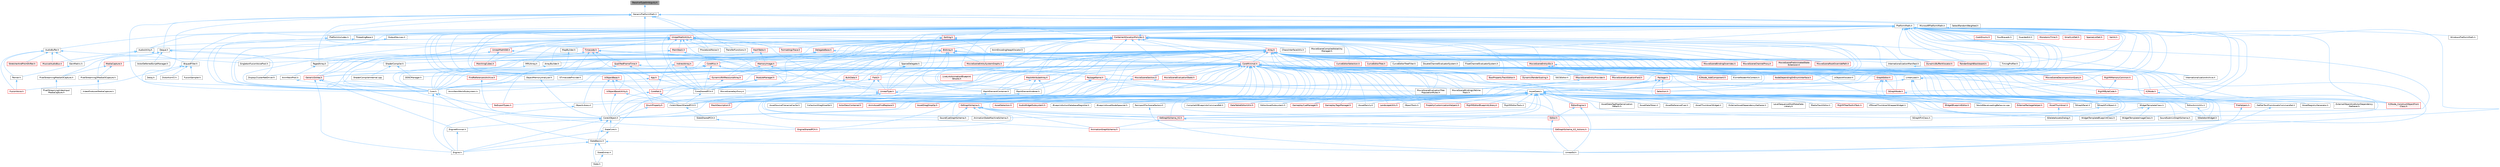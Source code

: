 digraph "ResolveTypeAmbiguity.h"
{
 // INTERACTIVE_SVG=YES
 // LATEX_PDF_SIZE
  bgcolor="transparent";
  edge [fontname=Helvetica,fontsize=10,labelfontname=Helvetica,labelfontsize=10];
  node [fontname=Helvetica,fontsize=10,shape=box,height=0.2,width=0.4];
  Node1 [id="Node000001",label="ResolveTypeAmbiguity.h",height=0.2,width=0.4,color="gray40", fillcolor="grey60", style="filled", fontcolor="black",tooltip=" "];
  Node1 -> Node2 [id="edge1_Node000001_Node000002",dir="back",color="steelblue1",style="solid",tooltip=" "];
  Node2 [id="Node000002",label="GenericPlatformMath.h",height=0.2,width=0.4,color="grey40", fillcolor="white", style="filled",URL="$d5/d79/GenericPlatformMath_8h.html",tooltip=" "];
  Node2 -> Node3 [id="edge2_Node000002_Node000003",dir="back",color="steelblue1",style="solid",tooltip=" "];
  Node3 [id="Node000003",label="Core.h",height=0.2,width=0.4,color="grey40", fillcolor="white", style="filled",URL="$d6/dd7/Core_8h.html",tooltip=" "];
  Node3 -> Node4 [id="edge3_Node000003_Node000004",dir="back",color="steelblue1",style="solid",tooltip=" "];
  Node4 [id="Node000004",label="CoreUObject.h",height=0.2,width=0.4,color="grey40", fillcolor="white", style="filled",URL="$d0/ded/CoreUObject_8h.html",tooltip=" "];
  Node4 -> Node5 [id="edge4_Node000004_Node000005",dir="back",color="steelblue1",style="solid",tooltip=" "];
  Node5 [id="Node000005",label="Engine.h",height=0.2,width=0.4,color="grey40", fillcolor="white", style="filled",URL="$d1/d34/Public_2Engine_8h.html",tooltip=" "];
  Node4 -> Node6 [id="edge5_Node000004_Node000006",dir="back",color="steelblue1",style="solid",tooltip=" "];
  Node6 [id="Node000006",label="EngineMinimal.h",height=0.2,width=0.4,color="grey40", fillcolor="white", style="filled",URL="$d0/d2c/EngineMinimal_8h.html",tooltip=" "];
  Node6 -> Node5 [id="edge6_Node000006_Node000005",dir="back",color="steelblue1",style="solid",tooltip=" "];
  Node4 -> Node7 [id="edge7_Node000004_Node000007",dir="back",color="steelblue1",style="solid",tooltip=" "];
  Node7 [id="Node000007",label="SlateBasics.h",height=0.2,width=0.4,color="grey40", fillcolor="white", style="filled",URL="$da/d2f/SlateBasics_8h.html",tooltip=" "];
  Node7 -> Node5 [id="edge8_Node000007_Node000005",dir="back",color="steelblue1",style="solid",tooltip=" "];
  Node7 -> Node8 [id="edge9_Node000007_Node000008",dir="back",color="steelblue1",style="solid",tooltip=" "];
  Node8 [id="Node000008",label="Slate.h",height=0.2,width=0.4,color="grey40", fillcolor="white", style="filled",URL="$d2/dc0/Slate_8h.html",tooltip=" "];
  Node7 -> Node9 [id="edge10_Node000007_Node000009",dir="back",color="steelblue1",style="solid",tooltip=" "];
  Node9 [id="Node000009",label="SlateExtras.h",height=0.2,width=0.4,color="grey40", fillcolor="white", style="filled",URL="$d8/dec/SlateExtras_8h.html",tooltip=" "];
  Node9 -> Node8 [id="edge11_Node000009_Node000008",dir="back",color="steelblue1",style="solid",tooltip=" "];
  Node7 -> Node10 [id="edge12_Node000007_Node000010",dir="back",color="steelblue1",style="solid",tooltip=" "];
  Node10 [id="Node000010",label="UnrealEd.h",height=0.2,width=0.4,color="grey40", fillcolor="white", style="filled",URL="$d2/d5f/UnrealEd_8h.html",tooltip=" "];
  Node4 -> Node11 [id="edge13_Node000004_Node000011",dir="back",color="steelblue1",style="solid",tooltip=" "];
  Node11 [id="Node000011",label="SlateCore.h",height=0.2,width=0.4,color="grey40", fillcolor="white", style="filled",URL="$dc/d03/SlateCore_8h.html",tooltip=" "];
  Node11 -> Node5 [id="edge14_Node000011_Node000005",dir="back",color="steelblue1",style="solid",tooltip=" "];
  Node11 -> Node7 [id="edge15_Node000011_Node000007",dir="back",color="steelblue1",style="solid",tooltip=" "];
  Node3 -> Node5 [id="edge16_Node000003_Node000005",dir="back",color="steelblue1",style="solid",tooltip=" "];
  Node3 -> Node7 [id="edge17_Node000003_Node000007",dir="back",color="steelblue1",style="solid",tooltip=" "];
  Node2 -> Node12 [id="edge18_Node000002_Node000012",dir="back",color="steelblue1",style="solid",tooltip=" "];
  Node12 [id="Node000012",label="CoreSharedPCH.h",height=0.2,width=0.4,color="grey40", fillcolor="white", style="filled",URL="$d8/de5/CoreSharedPCH_8h.html",tooltip=" "];
  Node12 -> Node13 [id="edge19_Node000012_Node000013",dir="back",color="steelblue1",style="solid",tooltip=" "];
  Node13 [id="Node000013",label="CoreUObjectSharedPCH.h",height=0.2,width=0.4,color="grey40", fillcolor="white", style="filled",URL="$de/d2f/CoreUObjectSharedPCH_8h.html",tooltip=" "];
  Node13 -> Node14 [id="edge20_Node000013_Node000014",dir="back",color="steelblue1",style="solid",tooltip=" "];
  Node14 [id="Node000014",label="SlateSharedPCH.h",height=0.2,width=0.4,color="grey40", fillcolor="white", style="filled",URL="$d1/dfc/SlateSharedPCH_8h.html",tooltip=" "];
  Node14 -> Node15 [id="edge21_Node000014_Node000015",dir="back",color="steelblue1",style="solid",tooltip=" "];
  Node15 [id="Node000015",label="EngineSharedPCH.h",height=0.2,width=0.4,color="red", fillcolor="#FFF0F0", style="filled",URL="$dc/dbb/EngineSharedPCH_8h.html",tooltip=" "];
  Node2 -> Node17 [id="edge22_Node000002_Node000017",dir="back",color="steelblue1",style="solid",tooltip=" "];
  Node17 [id="Node000017",label="Deque.h",height=0.2,width=0.4,color="grey40", fillcolor="white", style="filled",URL="$d5/d8f/Deque_8h.html",tooltip=" "];
  Node17 -> Node18 [id="edge23_Node000017_Node000018",dir="back",color="steelblue1",style="solid",tooltip=" "];
  Node18 [id="Node000018",label="ActorDeferredScriptManager.h",height=0.2,width=0.4,color="grey40", fillcolor="white", style="filled",URL="$d1/dc5/ActorDeferredScriptManager_8h.html",tooltip=" "];
  Node17 -> Node19 [id="edge24_Node000017_Node000019",dir="back",color="steelblue1",style="solid",tooltip=" "];
  Node19 [id="Node000019",label="DisplayClusterNetDriver.h",height=0.2,width=0.4,color="grey40", fillcolor="white", style="filled",URL="$db/de1/DisplayClusterNetDriver_8h.html",tooltip=" "];
  Node17 -> Node20 [id="edge25_Node000017_Node000020",dir="back",color="steelblue1",style="solid",tooltip=" "];
  Node20 [id="Node000020",label="PixelStreaming2MediaIOCapture.h",height=0.2,width=0.4,color="grey40", fillcolor="white", style="filled",URL="$d3/d67/PixelStreaming2MediaIOCapture_8h.html",tooltip=" "];
  Node20 -> Node21 [id="edge26_Node000020_Node000021",dir="back",color="steelblue1",style="solid",tooltip=" "];
  Node21 [id="Node000021",label="VideoProducerMediaCapture.h",height=0.2,width=0.4,color="grey40", fillcolor="white", style="filled",URL="$db/df1/VideoProducerMediaCapture_8h.html",tooltip=" "];
  Node17 -> Node22 [id="edge27_Node000017_Node000022",dir="back",color="steelblue1",style="solid",tooltip=" "];
  Node22 [id="Node000022",label="PixelStreamingMediaIOCapture.h",height=0.2,width=0.4,color="grey40", fillcolor="white", style="filled",URL="$df/dfa/PixelStreamingMediaIOCapture_8h.html",tooltip=" "];
  Node22 -> Node23 [id="edge28_Node000022_Node000023",dir="back",color="steelblue1",style="solid",tooltip=" "];
  Node23 [id="Node000023",label="PixelStreamingVideoInput\lMediaCapture.h",height=0.2,width=0.4,color="grey40", fillcolor="white", style="filled",URL="$d1/dd3/PixelStreamingVideoInputMediaCapture_8h.html",tooltip=" "];
  Node17 -> Node24 [id="edge29_Node000017_Node000024",dir="back",color="steelblue1",style="solid",tooltip=" "];
  Node24 [id="Node000024",label="ShaderCompiler.h",height=0.2,width=0.4,color="grey40", fillcolor="white", style="filled",URL="$d4/de9/ShaderCompiler_8h.html",tooltip=" "];
  Node24 -> Node25 [id="edge30_Node000024_Node000025",dir="back",color="steelblue1",style="solid",tooltip=" "];
  Node25 [id="Node000025",label="ODSCManager.h",height=0.2,width=0.4,color="grey40", fillcolor="white", style="filled",URL="$d9/d08/ODSCManager_8h.html",tooltip=" "];
  Node24 -> Node26 [id="edge31_Node000024_Node000026",dir="back",color="steelblue1",style="solid",tooltip=" "];
  Node26 [id="Node000026",label="ShaderCompilerInternal.cpp",height=0.2,width=0.4,color="grey40", fillcolor="white", style="filled",URL="$db/dce/ShaderCompilerInternal_8cpp.html",tooltip=" "];
  Node2 -> Node27 [id="edge32_Node000002_Node000027",dir="back",color="steelblue1",style="solid",tooltip=" "];
  Node27 [id="Node000027",label="MicrosoftPlatformMath.h",height=0.2,width=0.4,color="grey40", fillcolor="white", style="filled",URL="$da/d1a/MicrosoftPlatformMath_8h.html",tooltip=" "];
  Node27 -> Node28 [id="edge33_Node000027_Node000028",dir="back",color="steelblue1",style="solid",tooltip=" "];
  Node28 [id="Node000028",label="WindowsPlatformMath.h",height=0.2,width=0.4,color="grey40", fillcolor="white", style="filled",URL="$d2/dd0/WindowsPlatformMath_8h.html",tooltip=" "];
  Node2 -> Node29 [id="edge34_Node000002_Node000029",dir="back",color="steelblue1",style="solid",tooltip=" "];
  Node29 [id="Node000029",label="MovieSceneKeyProxy.h",height=0.2,width=0.4,color="grey40", fillcolor="white", style="filled",URL="$de/d45/MovieSceneKeyProxy_8h.html",tooltip=" "];
  Node2 -> Node30 [id="edge35_Node000002_Node000030",dir="back",color="steelblue1",style="solid",tooltip=" "];
  Node30 [id="Node000030",label="PagedArray.h",height=0.2,width=0.4,color="grey40", fillcolor="white", style="filled",URL="$db/d0b/Runtime_2Core_2Public_2Containers_2PagedArray_8h.html",tooltip=" "];
  Node30 -> Node31 [id="edge36_Node000030_Node000031",dir="back",color="steelblue1",style="solid",tooltip=" "];
  Node31 [id="Node000031",label="AnimNextPool.h",height=0.2,width=0.4,color="grey40", fillcolor="white", style="filled",URL="$d6/d95/AnimNextPool_8h.html",tooltip=" "];
  Node31 -> Node32 [id="edge37_Node000031_Node000032",dir="back",color="steelblue1",style="solid",tooltip=" "];
  Node32 [id="Node000032",label="AnimNextWorldSubsystem.h",height=0.2,width=0.4,color="grey40", fillcolor="white", style="filled",URL="$df/d2f/AnimNextWorldSubsystem_8h.html",tooltip=" "];
  Node2 -> Node33 [id="edge38_Node000002_Node000033",dir="back",color="steelblue1",style="solid",tooltip=" "];
  Node33 [id="Node000033",label="PlatformMath.h",height=0.2,width=0.4,color="grey40", fillcolor="white", style="filled",URL="$dc/d53/PlatformMath_8h.html",tooltip=" "];
  Node33 -> Node34 [id="edge39_Node000033_Node000034",dir="back",color="steelblue1",style="solid",tooltip=" "];
  Node34 [id="Node000034",label="AssetData.h",height=0.2,width=0.4,color="grey40", fillcolor="white", style="filled",URL="$d9/d19/AssetData_8h.html",tooltip=" "];
  Node34 -> Node35 [id="edge40_Node000034_Node000035",dir="back",color="steelblue1",style="solid",tooltip=" "];
  Node35 [id="Node000035",label="ActorDescContainer.h",height=0.2,width=0.4,color="red", fillcolor="#FFF0F0", style="filled",URL="$de/df0/ActorDescContainer_8h.html",tooltip=" "];
  Node34 -> Node59 [id="edge41_Node000034_Node000059",dir="back",color="steelblue1",style="solid",tooltip=" "];
  Node59 [id="Node000059",label="AnimAssetFindReplace.h",height=0.2,width=0.4,color="red", fillcolor="#FFF0F0", style="filled",URL="$d2/d3f/AnimAssetFindReplace_8h.html",tooltip=" "];
  Node34 -> Node63 [id="edge42_Node000034_Node000063",dir="back",color="steelblue1",style="solid",tooltip=" "];
  Node63 [id="Node000063",label="AnimationGraphSchema.h",height=0.2,width=0.4,color="red", fillcolor="#FFF0F0", style="filled",URL="$dc/d75/AnimationGraphSchema_8h.html",tooltip=" "];
  Node34 -> Node66 [id="edge43_Node000034_Node000066",dir="back",color="steelblue1",style="solid",tooltip=" "];
  Node66 [id="Node000066",label="AnimationStateMachineSchema.h",height=0.2,width=0.4,color="grey40", fillcolor="white", style="filled",URL="$d7/d8c/AnimationStateMachineSchema_8h.html",tooltip=" "];
  Node34 -> Node67 [id="edge44_Node000034_Node000067",dir="back",color="steelblue1",style="solid",tooltip=" "];
  Node67 [id="Node000067",label="AssetDataTagMapSerialization\lDetails.h",height=0.2,width=0.4,color="grey40", fillcolor="white", style="filled",URL="$d5/d67/AssetDataTagMapSerializationDetails_8h.html",tooltip=" "];
  Node34 -> Node68 [id="edge45_Node000034_Node000068",dir="back",color="steelblue1",style="solid",tooltip=" "];
  Node68 [id="Node000068",label="AssetDataToken.h",height=0.2,width=0.4,color="grey40", fillcolor="white", style="filled",URL="$d2/da5/AssetDataToken_8h.html",tooltip=" "];
  Node34 -> Node69 [id="edge46_Node000034_Node000069",dir="back",color="steelblue1",style="solid",tooltip=" "];
  Node69 [id="Node000069",label="AssetDragDropOp.h",height=0.2,width=0.4,color="red", fillcolor="#FFF0F0", style="filled",URL="$df/dda/AssetDragDropOp_8h.html",tooltip=" "];
  Node34 -> Node71 [id="edge47_Node000034_Node000071",dir="back",color="steelblue1",style="solid",tooltip=" "];
  Node71 [id="Node000071",label="AssetReferenceFixer.h",height=0.2,width=0.4,color="grey40", fillcolor="white", style="filled",URL="$dd/da4/AssetReferenceFixer_8h.html",tooltip=" "];
  Node34 -> Node72 [id="edge48_Node000034_Node000072",dir="back",color="steelblue1",style="solid",tooltip=" "];
  Node72 [id="Node000072",label="AssetRegistryGenerator.h",height=0.2,width=0.4,color="grey40", fillcolor="white", style="filled",URL="$df/dd1/AssetRegistryGenerator_8h.html",tooltip=" "];
  Node34 -> Node73 [id="edge49_Node000034_Node000073",dir="back",color="steelblue1",style="solid",tooltip=" "];
  Node73 [id="Node000073",label="AssetSelection.h",height=0.2,width=0.4,color="red", fillcolor="#FFF0F0", style="filled",URL="$d2/d2c/AssetSelection_8h.html",tooltip=" "];
  Node34 -> Node80 [id="edge50_Node000034_Node000080",dir="back",color="steelblue1",style="solid",tooltip=" "];
  Node80 [id="Node000080",label="AssetSourceFilenameCache.h",height=0.2,width=0.4,color="grey40", fillcolor="white", style="filled",URL="$dd/d16/AssetSourceFilenameCache_8h.html",tooltip=" "];
  Node34 -> Node81 [id="edge51_Node000034_Node000081",dir="back",color="steelblue1",style="solid",tooltip=" "];
  Node81 [id="Node000081",label="AssetThumbnail.h",height=0.2,width=0.4,color="red", fillcolor="#FFF0F0", style="filled",URL="$d7/d61/AssetThumbnail_8h.html",tooltip=" "];
  Node81 -> Node90 [id="edge52_Node000081_Node000090",dir="back",color="steelblue1",style="solid",tooltip=" "];
  Node90 [id="Node000090",label="SDeleteAssetsDialog.h",height=0.2,width=0.4,color="grey40", fillcolor="white", style="filled",URL="$d7/d0d/SDeleteAssetsDialog_8h.html",tooltip=" "];
  Node34 -> Node91 [id="edge53_Node000034_Node000091",dir="back",color="steelblue1",style="solid",tooltip=" "];
  Node91 [id="Node000091",label="AssetThumbnailWidget.h",height=0.2,width=0.4,color="grey40", fillcolor="white", style="filled",URL="$d8/d2a/AssetThumbnailWidget_8h.html",tooltip=" "];
  Node34 -> Node92 [id="edge54_Node000034_Node000092",dir="back",color="steelblue1",style="solid",tooltip=" "];
  Node92 [id="Node000092",label="AudioWidgetSubsystem.h",height=0.2,width=0.4,color="red", fillcolor="#FFF0F0", style="filled",URL="$de/d1b/AudioWidgetSubsystem_8h.html",tooltip=" "];
  Node34 -> Node94 [id="edge55_Node000034_Node000094",dir="back",color="steelblue1",style="solid",tooltip=" "];
  Node94 [id="Node000094",label="BlueprintActionDatabaseRegistrar.h",height=0.2,width=0.4,color="grey40", fillcolor="white", style="filled",URL="$d5/d5d/BlueprintActionDatabaseRegistrar_8h.html",tooltip=" "];
  Node34 -> Node95 [id="edge56_Node000034_Node000095",dir="back",color="steelblue1",style="solid",tooltip=" "];
  Node95 [id="Node000095",label="BlueprintAssetNodeSpawner.h",height=0.2,width=0.4,color="grey40", fillcolor="white", style="filled",URL="$d2/d56/BlueprintAssetNodeSpawner_8h.html",tooltip=" "];
  Node34 -> Node96 [id="edge57_Node000034_Node000096",dir="back",color="steelblue1",style="solid",tooltip=" "];
  Node96 [id="Node000096",label="CollectionDragDropOp.h",height=0.2,width=0.4,color="grey40", fillcolor="white", style="filled",URL="$d6/d23/CollectionDragDropOp_8h.html",tooltip=" "];
  Node34 -> Node97 [id="edge58_Node000034_Node000097",dir="back",color="steelblue1",style="solid",tooltip=" "];
  Node97 [id="Node000097",label="CompileAllBlueprintsCommandlet.h",height=0.2,width=0.4,color="grey40", fillcolor="white", style="filled",URL="$d4/d7d/CompileAllBlueprintsCommandlet_8h.html",tooltip=" "];
  Node34 -> Node98 [id="edge59_Node000034_Node000098",dir="back",color="steelblue1",style="solid",tooltip=" "];
  Node98 [id="Node000098",label="DataTableEditorUtils.h",height=0.2,width=0.4,color="red", fillcolor="#FFF0F0", style="filled",URL="$d6/d6f/DataTableEditorUtils_8h.html",tooltip=" "];
  Node34 -> Node100 [id="edge60_Node000034_Node000100",dir="back",color="steelblue1",style="solid",tooltip=" "];
  Node100 [id="Node000100",label="EdGraphSchema.h",height=0.2,width=0.4,color="red", fillcolor="#FFF0F0", style="filled",URL="$d2/dce/EdGraphSchema_8h.html",tooltip=" "];
  Node100 -> Node63 [id="edge61_Node000100_Node000063",dir="back",color="steelblue1",style="solid",tooltip=" "];
  Node100 -> Node66 [id="edge62_Node000100_Node000066",dir="back",color="steelblue1",style="solid",tooltip=" "];
  Node100 -> Node281 [id="edge63_Node000100_Node000281",dir="back",color="steelblue1",style="solid",tooltip=" "];
  Node281 [id="Node000281",label="EdGraphSchema_K2.h",height=0.2,width=0.4,color="red", fillcolor="#FFF0F0", style="filled",URL="$d0/dcf/EdGraphSchema__K2_8h.html",tooltip=" "];
  Node281 -> Node63 [id="edge64_Node000281_Node000063",dir="back",color="steelblue1",style="solid",tooltip=" "];
  Node281 -> Node289 [id="edge65_Node000281_Node000289",dir="back",color="steelblue1",style="solid",tooltip=" "];
  Node289 [id="Node000289",label="EdGraphSchema_K2_Actions.h",height=0.2,width=0.4,color="red", fillcolor="#FFF0F0", style="filled",URL="$d8/d9c/EdGraphSchema__K2__Actions_8h.html",tooltip=" "];
  Node100 -> Node289 [id="edge66_Node000100_Node000289",dir="back",color="steelblue1",style="solid",tooltip=" "];
  Node100 -> Node15 [id="edge67_Node000100_Node000015",dir="back",color="steelblue1",style="solid",tooltip=" "];
  Node100 -> Node486 [id="edge68_Node000100_Node000486",dir="back",color="steelblue1",style="solid",tooltip=" "];
  Node486 [id="Node000486",label="SoundCueGraphSchema.h",height=0.2,width=0.4,color="grey40", fillcolor="white", style="filled",URL="$d7/d4a/SoundCueGraphSchema_8h.html",tooltip=" "];
  Node100 -> Node155 [id="edge69_Node000100_Node000155",dir="back",color="steelblue1",style="solid",tooltip=" "];
  Node155 [id="Node000155",label="SoundSubmixGraphSchema.h",height=0.2,width=0.4,color="grey40", fillcolor="white", style="filled",URL="$dc/ddf/SoundSubmixGraphSchema_8h.html",tooltip=" "];
  Node34 -> Node281 [id="edge70_Node000034_Node000281",dir="back",color="steelblue1",style="solid",tooltip=" "];
  Node34 -> Node487 [id="edge71_Node000034_Node000487",dir="back",color="steelblue1",style="solid",tooltip=" "];
  Node487 [id="Node000487",label="Editor.h",height=0.2,width=0.4,color="red", fillcolor="#FFF0F0", style="filled",URL="$de/d6e/Editor_8h.html",tooltip=" "];
  Node487 -> Node10 [id="edge72_Node000487_Node000010",dir="back",color="steelblue1",style="solid",tooltip=" "];
  Node34 -> Node641 [id="edge73_Node000034_Node000641",dir="back",color="steelblue1",style="solid",tooltip=" "];
  Node641 [id="Node000641",label="EditorAnimUtils.h",height=0.2,width=0.4,color="grey40", fillcolor="white", style="filled",URL="$d1/dd4/EditorAnimUtils_8h.html",tooltip=" "];
  Node641 -> Node582 [id="edge74_Node000641_Node000582",dir="back",color="steelblue1",style="solid",tooltip=" "];
  Node582 [id="Node000582",label="SSkeletonWidget.h",height=0.2,width=0.4,color="grey40", fillcolor="white", style="filled",URL="$dd/da7/SSkeletonWidget_8h.html",tooltip=" "];
  Node34 -> Node642 [id="edge75_Node000034_Node000642",dir="back",color="steelblue1",style="solid",tooltip=" "];
  Node642 [id="Node000642",label="EditorAssetSubsystem.h",height=0.2,width=0.4,color="grey40", fillcolor="white", style="filled",URL="$df/d69/EditorAssetSubsystem_8h.html",tooltip=" "];
  Node34 -> Node643 [id="edge76_Node000034_Node000643",dir="back",color="steelblue1",style="solid",tooltip=" "];
  Node643 [id="Node000643",label="EditorEngine.h",height=0.2,width=0.4,color="red", fillcolor="#FFF0F0", style="filled",URL="$da/d0c/EditorEngine_8h.html",tooltip=" "];
  Node643 -> Node487 [id="edge77_Node000643_Node000487",dir="back",color="steelblue1",style="solid",tooltip=" "];
  Node643 -> Node10 [id="edge78_Node000643_Node000010",dir="back",color="steelblue1",style="solid",tooltip=" "];
  Node34 -> Node15 [id="edge79_Node000034_Node000015",dir="back",color="steelblue1",style="solid",tooltip=" "];
  Node34 -> Node646 [id="edge80_Node000034_Node000646",dir="back",color="steelblue1",style="solid",tooltip=" "];
  Node646 [id="Node000646",label="ExternalAssetDependencyGatherer.h",height=0.2,width=0.4,color="grey40", fillcolor="white", style="filled",URL="$da/dbe/ExternalAssetDependencyGatherer_8h.html",tooltip=" "];
  Node34 -> Node647 [id="edge81_Node000034_Node000647",dir="back",color="steelblue1",style="solid",tooltip=" "];
  Node647 [id="Node000647",label="ExternalObjectAndActorDependency\lGatherer.h",height=0.2,width=0.4,color="grey40", fillcolor="white", style="filled",URL="$d3/d4e/ExternalObjectAndActorDependencyGatherer_8h.html",tooltip=" "];
  Node34 -> Node648 [id="edge82_Node000034_Node000648",dir="back",color="steelblue1",style="solid",tooltip=" "];
  Node648 [id="Node000648",label="ExternalPackageHelper.h",height=0.2,width=0.4,color="red", fillcolor="#FFF0F0", style="filled",URL="$d3/d2f/ExternalPackageHelper_8h.html",tooltip=" "];
  Node34 -> Node650 [id="edge83_Node000034_Node000650",dir="back",color="steelblue1",style="solid",tooltip=" "];
  Node650 [id="Node000650",label="FileHelpers.h",height=0.2,width=0.4,color="red", fillcolor="#FFF0F0", style="filled",URL="$d9/d82/FileHelpers_8h.html",tooltip=" "];
  Node650 -> Node10 [id="edge84_Node000650_Node000010",dir="back",color="steelblue1",style="solid",tooltip=" "];
  Node34 -> Node652 [id="edge85_Node000034_Node000652",dir="back",color="steelblue1",style="solid",tooltip=" "];
  Node652 [id="Node000652",label="GameplayCueManager.h",height=0.2,width=0.4,color="red", fillcolor="#FFF0F0", style="filled",URL="$d7/d4e/GameplayCueManager_8h.html",tooltip=" "];
  Node34 -> Node655 [id="edge86_Node000034_Node000655",dir="back",color="steelblue1",style="solid",tooltip=" "];
  Node655 [id="Node000655",label="GameplayTagsManager.h",height=0.2,width=0.4,color="red", fillcolor="#FFF0F0", style="filled",URL="$d5/dc9/GameplayTagsManager_8h.html",tooltip=" "];
  Node34 -> Node727 [id="edge87_Node000034_Node000727",dir="back",color="steelblue1",style="solid",tooltip=" "];
  Node727 [id="Node000727",label="GatherTextFromAssetsCommandlet.h",height=0.2,width=0.4,color="grey40", fillcolor="white", style="filled",URL="$df/da5/GatherTextFromAssetsCommandlet_8h.html",tooltip=" "];
  Node727 -> Node10 [id="edge88_Node000727_Node000010",dir="back",color="steelblue1",style="solid",tooltip=" "];
  Node34 -> Node728 [id="edge89_Node000034_Node000728",dir="back",color="steelblue1",style="solid",tooltip=" "];
  Node728 [id="Node000728",label="IAssetFamily.h",height=0.2,width=0.4,color="grey40", fillcolor="white", style="filled",URL="$d5/d12/IAssetFamily_8h.html",tooltip=" "];
  Node34 -> Node729 [id="edge90_Node000034_Node000729",dir="back",color="steelblue1",style="solid",tooltip=" "];
  Node729 [id="Node000729",label="LandscapeUtils.h",height=0.2,width=0.4,color="red", fillcolor="#FFF0F0", style="filled",URL="$d0/dc0/LandscapeUtils_8h.html",tooltip=" "];
  Node34 -> Node740 [id="edge91_Node000034_Node000740",dir="back",color="steelblue1",style="solid",tooltip=" "];
  Node740 [id="Node000740",label="LevelSequenceShotMetaData\lLibrary.h",height=0.2,width=0.4,color="grey40", fillcolor="white", style="filled",URL="$d2/d37/LevelSequenceShotMetaDataLibrary_8h.html",tooltip=" "];
  Node34 -> Node741 [id="edge92_Node000034_Node000741",dir="back",color="steelblue1",style="solid",tooltip=" "];
  Node741 [id="Node000741",label="MediaTrackEditor.h",height=0.2,width=0.4,color="grey40", fillcolor="white", style="filled",URL="$d0/d41/MediaTrackEditor_8h.html",tooltip=" "];
  Node34 -> Node742 [id="edge93_Node000034_Node000742",dir="back",color="steelblue1",style="solid",tooltip=" "];
  Node742 [id="Node000742",label="NoExportTypes.h",height=0.2,width=0.4,color="red", fillcolor="#FFF0F0", style="filled",URL="$d3/d21/NoExportTypes_8h.html",tooltip=" "];
  Node34 -> Node847 [id="edge94_Node000034_Node000847",dir="back",color="steelblue1",style="solid",tooltip=" "];
  Node847 [id="Node000847",label="ObjectLibrary.h",height=0.2,width=0.4,color="grey40", fillcolor="white", style="filled",URL="$d8/de1/ObjectLibrary_8h.html",tooltip=" "];
  Node847 -> Node5 [id="edge95_Node000847_Node000005",dir="back",color="steelblue1",style="solid",tooltip=" "];
  Node34 -> Node848 [id="edge96_Node000034_Node000848",dir="back",color="steelblue1",style="solid",tooltip=" "];
  Node848 [id="Node000848",label="ObjectTools.h",height=0.2,width=0.4,color="grey40", fillcolor="white", style="filled",URL="$d3/d71/ObjectTools_8h.html",tooltip=" "];
  Node34 -> Node849 [id="edge97_Node000034_Node000849",dir="back",color="steelblue1",style="solid",tooltip=" "];
  Node849 [id="Node000849",label="PropertyCustomizationHelpers.h",height=0.2,width=0.4,color="red", fillcolor="#FFF0F0", style="filled",URL="$d7/dd0/PropertyCustomizationHelpers_8h.html",tooltip=" "];
  Node34 -> Node851 [id="edge98_Node000034_Node000851",dir="back",color="steelblue1",style="solid",tooltip=" "];
  Node851 [id="Node000851",label="ReimportFbxSceneFactory.h",height=0.2,width=0.4,color="grey40", fillcolor="white", style="filled",URL="$dc/d5f/ReimportFbxSceneFactory_8h.html",tooltip=" "];
  Node851 -> Node10 [id="edge99_Node000851_Node000010",dir="back",color="steelblue1",style="solid",tooltip=" "];
  Node34 -> Node302 [id="edge100_Node000034_Node000302",dir="back",color="steelblue1",style="solid",tooltip=" "];
  Node302 [id="Node000302",label="RigVMEditorBlueprintLibrary.h",height=0.2,width=0.4,color="red", fillcolor="#FFF0F0", style="filled",URL="$d9/d31/RigVMEditorBlueprintLibrary_8h.html",tooltip=" "];
  Node34 -> Node852 [id="edge101_Node000034_Node000852",dir="back",color="steelblue1",style="solid",tooltip=" "];
  Node852 [id="Node000852",label="RigVMEditorTools.h",height=0.2,width=0.4,color="grey40", fillcolor="white", style="filled",URL="$d5/ddd/RigVMEditorTools_8h.html",tooltip=" "];
  Node34 -> Node315 [id="edge102_Node000034_Node000315",dir="back",color="steelblue1",style="solid",tooltip=" "];
  Node315 [id="Node000315",label="RigVMTreeToolkitTask.h",height=0.2,width=0.4,color="red", fillcolor="#FFF0F0", style="filled",URL="$d1/dd5/RigVMTreeToolkitTask_8h.html",tooltip=" "];
  Node34 -> Node90 [id="edge103_Node000034_Node000090",dir="back",color="steelblue1",style="solid",tooltip=" "];
  Node34 -> Node259 [id="edge104_Node000034_Node000259",dir="back",color="steelblue1",style="solid",tooltip=" "];
  Node259 [id="Node000259",label="SGraphPinClass.h",height=0.2,width=0.4,color="grey40", fillcolor="white", style="filled",URL="$df/d8d/SGraphPinClass_8h.html",tooltip=" "];
  Node34 -> Node258 [id="edge105_Node000034_Node000258",dir="back",color="steelblue1",style="solid",tooltip=" "];
  Node258 [id="Node000258",label="SGraphPinObject.h",height=0.2,width=0.4,color="grey40", fillcolor="white", style="filled",URL="$da/dd6/SGraphPinObject_8h.html",tooltip=" "];
  Node258 -> Node259 [id="edge106_Node000258_Node000259",dir="back",color="steelblue1",style="solid",tooltip=" "];
  Node34 -> Node582 [id="edge107_Node000034_Node000582",dir="back",color="steelblue1",style="solid",tooltip=" "];
  Node34 -> Node486 [id="edge108_Node000034_Node000486",dir="back",color="steelblue1",style="solid",tooltip=" "];
  Node34 -> Node155 [id="edge109_Node000034_Node000155",dir="back",color="steelblue1",style="solid",tooltip=" "];
  Node34 -> Node853 [id="edge110_Node000034_Node000853",dir="back",color="steelblue1",style="solid",tooltip=" "];
  Node853 [id="Node000853",label="SoundWaveLoadingBehavior.cpp",height=0.2,width=0.4,color="grey40", fillcolor="white", style="filled",URL="$d7/d95/SoundWaveLoadingBehavior_8cpp.html",tooltip=" "];
  Node34 -> Node854 [id="edge111_Node000034_Node000854",dir="back",color="steelblue1",style="solid",tooltip=" "];
  Node854 [id="Node000854",label="VPAssetThumbnailWrapperWidget.h",height=0.2,width=0.4,color="grey40", fillcolor="white", style="filled",URL="$d8/da8/VPAssetThumbnailWrapperWidget_8h.html",tooltip=" "];
  Node34 -> Node114 [id="edge112_Node000034_Node000114",dir="back",color="steelblue1",style="solid",tooltip=" "];
  Node114 [id="Node000114",label="WidgetBlueprintEditor.h",height=0.2,width=0.4,color="red", fillcolor="#FFF0F0", style="filled",URL="$d6/d04/WidgetBlueprintEditor_8h.html",tooltip=" "];
  Node34 -> Node855 [id="edge113_Node000034_Node000855",dir="back",color="steelblue1",style="solid",tooltip=" "];
  Node855 [id="Node000855",label="WidgetTemplateBlueprintClass.h",height=0.2,width=0.4,color="grey40", fillcolor="white", style="filled",URL="$d4/d8e/WidgetTemplateBlueprintClass_8h.html",tooltip=" "];
  Node34 -> Node856 [id="edge114_Node000034_Node000856",dir="back",color="steelblue1",style="solid",tooltip=" "];
  Node856 [id="Node000856",label="WidgetTemplateClass.h",height=0.2,width=0.4,color="grey40", fillcolor="white", style="filled",URL="$df/da5/WidgetTemplateClass_8h.html",tooltip=" "];
  Node856 -> Node855 [id="edge115_Node000856_Node000855",dir="back",color="steelblue1",style="solid",tooltip=" "];
  Node856 -> Node857 [id="edge116_Node000856_Node000857",dir="back",color="steelblue1",style="solid",tooltip=" "];
  Node857 [id="Node000857",label="WidgetTemplateImageClass.h",height=0.2,width=0.4,color="grey40", fillcolor="white", style="filled",URL="$d1/d00/WidgetTemplateImageClass_8h.html",tooltip=" "];
  Node34 -> Node857 [id="edge117_Node000034_Node000857",dir="back",color="steelblue1",style="solid",tooltip=" "];
  Node33 -> Node858 [id="edge118_Node000033_Node000858",dir="back",color="steelblue1",style="solid",tooltip=" "];
  Node858 [id="Node000858",label="AudioBuffer.h",height=0.2,width=0.4,color="grey40", fillcolor="white", style="filled",URL="$d7/da7/AudioBuffer_8h.html",tooltip=" "];
  Node858 -> Node859 [id="edge119_Node000858_Node000859",dir="back",color="steelblue1",style="solid",tooltip=" "];
  Node859 [id="Node000859",label="FusionVoice.h",height=0.2,width=0.4,color="red", fillcolor="#FFF0F0", style="filled",URL="$d2/dca/FusionVoice_8h.html",tooltip=" "];
  Node858 -> Node862 [id="edge120_Node000858_Node000862",dir="back",color="steelblue1",style="solid",tooltip=" "];
  Node862 [id="Node000862",label="GainMatrix.h",height=0.2,width=0.4,color="grey40", fillcolor="white", style="filled",URL="$d0/d14/GainMatrix_8h.html",tooltip=" "];
  Node862 -> Node863 [id="edge121_Node000862_Node000863",dir="back",color="steelblue1",style="solid",tooltip=" "];
  Node863 [id="Node000863",label="Panner.h",height=0.2,width=0.4,color="grey40", fillcolor="white", style="filled",URL="$dc/dea/Panner_8h.html",tooltip=" "];
  Node863 -> Node859 [id="edge122_Node000863_Node000859",dir="back",color="steelblue1",style="solid",tooltip=" "];
  Node858 -> Node864 [id="edge123_Node000858_Node000864",dir="back",color="steelblue1",style="solid",tooltip=" "];
  Node864 [id="Node000864",label="MusicalAudioBus.h",height=0.2,width=0.4,color="red", fillcolor="#FFF0F0", style="filled",URL="$d4/d5c/MusicalAudioBus_8h.html",tooltip=" "];
  Node858 -> Node863 [id="edge124_Node000858_Node000863",dir="back",color="steelblue1",style="solid",tooltip=" "];
  Node858 -> Node861 [id="edge125_Node000858_Node000861",dir="back",color="steelblue1",style="solid",tooltip=" "];
  Node861 [id="Node000861",label="SingletonFusionVoicePool.h",height=0.2,width=0.4,color="grey40", fillcolor="white", style="filled",URL="$d3/da3/SingletonFusionVoicePool_8h.html",tooltip=" "];
  Node858 -> Node867 [id="edge126_Node000858_Node000867",dir="back",color="steelblue1",style="solid",tooltip=" "];
  Node867 [id="Node000867",label="StretcherAndPitchShifter.h",height=0.2,width=0.4,color="red", fillcolor="#FFF0F0", style="filled",URL="$da/d13/StretcherAndPitchShifter_8h.html",tooltip=" "];
  Node33 -> Node871 [id="edge127_Node000033_Node000871",dir="back",color="steelblue1",style="solid",tooltip=" "];
  Node871 [id="Node000871",label="AudioUtility.h",height=0.2,width=0.4,color="grey40", fillcolor="white", style="filled",URL="$d4/d03/AudioUtility_8h.html",tooltip=" "];
  Node871 -> Node872 [id="edge128_Node000871_Node000872",dir="back",color="steelblue1",style="solid",tooltip=" "];
  Node872 [id="Node000872",label="BiquadFilter.h",height=0.2,width=0.4,color="grey40", fillcolor="white", style="filled",URL="$d7/d46/BiquadFilter_8h.html",tooltip=" "];
  Node872 -> Node873 [id="edge129_Node000872_Node000873",dir="back",color="steelblue1",style="solid",tooltip=" "];
  Node873 [id="Node000873",label="Delay.h",height=0.2,width=0.4,color="grey40", fillcolor="white", style="filled",URL="$d5/db4/Delay_8h.html",tooltip=" "];
  Node872 -> Node874 [id="edge130_Node000872_Node000874",dir="back",color="steelblue1",style="solid",tooltip=" "];
  Node874 [id="Node000874",label="DistortionV2.h",height=0.2,width=0.4,color="grey40", fillcolor="white", style="filled",URL="$d9/dbe/DistortionV2_8h.html",tooltip=" "];
  Node872 -> Node866 [id="edge131_Node000872_Node000866",dir="back",color="steelblue1",style="solid",tooltip=" "];
  Node866 [id="Node000866",label="FusionSampler.h",height=0.2,width=0.4,color="grey40", fillcolor="white", style="filled",URL="$da/d12/FusionSampler_8h.html",tooltip=" "];
  Node872 -> Node859 [id="edge132_Node000872_Node000859",dir="back",color="steelblue1",style="solid",tooltip=" "];
  Node871 -> Node862 [id="edge133_Node000871_Node000862",dir="back",color="steelblue1",style="solid",tooltip=" "];
  Node871 -> Node864 [id="edge134_Node000871_Node000864",dir="back",color="steelblue1",style="solid",tooltip=" "];
  Node33 -> Node872 [id="edge135_Node000033_Node000872",dir="back",color="steelblue1",style="solid",tooltip=" "];
  Node33 -> Node875 [id="edge136_Node000033_Node000875",dir="back",color="steelblue1",style="solid",tooltip=" "];
  Node875 [id="Node000875",label="ContainerAllocationPolicies.h",height=0.2,width=0.4,color="red", fillcolor="#FFF0F0", style="filled",URL="$d7/dff/ContainerAllocationPolicies_8h.html",tooltip=" "];
  Node875 -> Node876 [id="edge137_Node000875_Node000876",dir="back",color="steelblue1",style="solid",tooltip=" "];
  Node876 [id="Node000876",label="AnimEncodingHeapAllocator.h",height=0.2,width=0.4,color="grey40", fillcolor="white", style="filled",URL="$da/d74/AnimEncodingHeapAllocator_8h.html",tooltip=" "];
  Node875 -> Node877 [id="edge138_Node000875_Node000877",dir="back",color="steelblue1",style="solid",tooltip=" "];
  Node877 [id="Node000877",label="Array.h",height=0.2,width=0.4,color="red", fillcolor="#FFF0F0", style="filled",URL="$df/dd0/Array_8h.html",tooltip=" "];
  Node877 -> Node955 [id="edge139_Node000877_Node000955",dir="back",color="steelblue1",style="solid",tooltip=" "];
  Node955 [id="Node000955",label="App.h",height=0.2,width=0.4,color="red", fillcolor="#FFF0F0", style="filled",URL="$de/d8b/App_8h.html",tooltip=" "];
  Node955 -> Node3 [id="edge140_Node000955_Node000003",dir="back",color="steelblue1",style="solid",tooltip=" "];
  Node955 -> Node12 [id="edge141_Node000955_Node000012",dir="back",color="steelblue1",style="solid",tooltip=" "];
  Node877 -> Node1550 [id="edge142_Node000877_Node001550",dir="back",color="steelblue1",style="solid",tooltip=" "];
  Node1550 [id="Node001550",label="ArrayBuilder.h",height=0.2,width=0.4,color="grey40", fillcolor="white", style="filled",URL="$d1/d4b/ArrayBuilder_8h.html",tooltip=" "];
  Node1550 -> Node3 [id="edge143_Node001550_Node000003",dir="back",color="steelblue1",style="solid",tooltip=" "];
  Node877 -> Node34 [id="edge144_Node000877_Node000034",dir="back",color="steelblue1",style="solid",tooltip=" "];
  Node877 -> Node72 [id="edge145_Node000877_Node000072",dir="back",color="steelblue1",style="solid",tooltip=" "];
  Node877 -> Node80 [id="edge146_Node000877_Node000080",dir="back",color="steelblue1",style="solid",tooltip=" "];
  Node877 -> Node1592 [id="edge147_Node000877_Node001592",dir="back",color="steelblue1",style="solid",tooltip=" "];
  Node1592 [id="Node001592",label="BoolPropertyTrackEditor.h",height=0.2,width=0.4,color="red", fillcolor="#FFF0F0", style="filled",URL="$db/d07/BoolPropertyTrackEditor_8h.html",tooltip=" "];
  Node877 -> Node2530 [id="edge148_Node000877_Node002530",dir="back",color="steelblue1",style="solid",tooltip=" "];
  Node2530 [id="Node002530",label="BulkData.h",height=0.2,width=0.4,color="red", fillcolor="#FFF0F0", style="filled",URL="$d4/d8e/BulkData_8h.html",tooltip=" "];
  Node2530 -> Node4 [id="edge149_Node002530_Node000004",dir="back",color="steelblue1",style="solid",tooltip=" "];
  Node2530 -> Node13 [id="edge150_Node002530_Node000013",dir="back",color="steelblue1",style="solid",tooltip=" "];
  Node877 -> Node96 [id="edge151_Node000877_Node000096",dir="back",color="steelblue1",style="solid",tooltip=" "];
  Node877 -> Node3 [id="edge152_Node000877_Node000003",dir="back",color="steelblue1",style="solid",tooltip=" "];
  Node877 -> Node6538 [id="edge153_Node000877_Node006538",dir="back",color="steelblue1",style="solid",tooltip=" "];
  Node6538 [id="Node006538",label="CoreMinimal.h",height=0.2,width=0.4,color="red", fillcolor="#FFF0F0", style="filled",URL="$d7/d67/CoreMinimal_8h.html",tooltip=" "];
  Node6538 -> Node35 [id="edge154_Node006538_Node000035",dir="back",color="steelblue1",style="solid",tooltip=" "];
  Node6538 -> Node59 [id="edge155_Node006538_Node000059",dir="back",color="steelblue1",style="solid",tooltip=" "];
  Node6538 -> Node32 [id="edge156_Node006538_Node000032",dir="back",color="steelblue1",style="solid",tooltip=" "];
  Node6538 -> Node63 [id="edge157_Node006538_Node000063",dir="back",color="steelblue1",style="solid",tooltip=" "];
  Node6538 -> Node66 [id="edge158_Node006538_Node000066",dir="back",color="steelblue1",style="solid",tooltip=" "];
  Node6538 -> Node69 [id="edge159_Node006538_Node000069",dir="back",color="steelblue1",style="solid",tooltip=" "];
  Node6538 -> Node73 [id="edge160_Node006538_Node000073",dir="back",color="steelblue1",style="solid",tooltip=" "];
  Node6538 -> Node80 [id="edge161_Node006538_Node000080",dir="back",color="steelblue1",style="solid",tooltip=" "];
  Node6538 -> Node81 [id="edge162_Node006538_Node000081",dir="back",color="steelblue1",style="solid",tooltip=" "];
  Node6538 -> Node92 [id="edge163_Node006538_Node000092",dir="back",color="steelblue1",style="solid",tooltip=" "];
  Node6538 -> Node94 [id="edge164_Node006538_Node000094",dir="back",color="steelblue1",style="solid",tooltip=" "];
  Node6538 -> Node95 [id="edge165_Node006538_Node000095",dir="back",color="steelblue1",style="solid",tooltip=" "];
  Node6538 -> Node1592 [id="edge166_Node006538_Node001592",dir="back",color="steelblue1",style="solid",tooltip=" "];
  Node6538 -> Node2530 [id="edge167_Node006538_Node002530",dir="back",color="steelblue1",style="solid",tooltip=" "];
  Node6538 -> Node96 [id="edge168_Node006538_Node000096",dir="back",color="steelblue1",style="solid",tooltip=" "];
  Node6538 -> Node97 [id="edge169_Node006538_Node000097",dir="back",color="steelblue1",style="solid",tooltip=" "];
  Node6538 -> Node3 [id="edge170_Node006538_Node000003",dir="back",color="steelblue1",style="solid",tooltip=" "];
  Node6538 -> Node12 [id="edge171_Node006538_Node000012",dir="back",color="steelblue1",style="solid",tooltip=" "];
  Node6538 -> Node98 [id="edge172_Node006538_Node000098",dir="back",color="steelblue1",style="solid",tooltip=" "];
  Node6538 -> Node19 [id="edge173_Node006538_Node000019",dir="back",color="steelblue1",style="solid",tooltip=" "];
  Node6538 -> Node6818 [id="edge174_Node006538_Node006818",dir="back",color="steelblue1",style="solid",tooltip=" "];
  Node6818 [id="Node006818",label="DynamicRenderScaling.h",height=0.2,width=0.4,color="red", fillcolor="#FFF0F0", style="filled",URL="$df/d37/DynamicRenderScaling_8h.html",tooltip=" "];
  Node6538 -> Node100 [id="edge175_Node006538_Node000100",dir="back",color="steelblue1",style="solid",tooltip=" "];
  Node6538 -> Node281 [id="edge176_Node006538_Node000281",dir="back",color="steelblue1",style="solid",tooltip=" "];
  Node6538 -> Node289 [id="edge177_Node006538_Node000289",dir="back",color="steelblue1",style="solid",tooltip=" "];
  Node6538 -> Node487 [id="edge178_Node006538_Node000487",dir="back",color="steelblue1",style="solid",tooltip=" "];
  Node6538 -> Node641 [id="edge179_Node006538_Node000641",dir="back",color="steelblue1",style="solid",tooltip=" "];
  Node6538 -> Node642 [id="edge180_Node006538_Node000642",dir="back",color="steelblue1",style="solid",tooltip=" "];
  Node6538 -> Node643 [id="edge181_Node006538_Node000643",dir="back",color="steelblue1",style="solid",tooltip=" "];
  Node6538 -> Node650 [id="edge182_Node006538_Node000650",dir="back",color="steelblue1",style="solid",tooltip=" "];
  Node6538 -> Node6859 [id="edge183_Node006538_Node006859",dir="back",color="steelblue1",style="solid",tooltip=" "];
  Node6859 [id="Node006859",label="FindReferencersArchive.h",height=0.2,width=0.4,color="red", fillcolor="#FFF0F0", style="filled",URL="$d5/d8f/FindReferencersArchive_8h.html",tooltip=" "];
  Node6859 -> Node4 [id="edge184_Node006859_Node000004",dir="back",color="steelblue1",style="solid",tooltip=" "];
  Node6538 -> Node652 [id="edge185_Node006538_Node000652",dir="back",color="steelblue1",style="solid",tooltip=" "];
  Node6538 -> Node655 [id="edge186_Node006538_Node000655",dir="back",color="steelblue1",style="solid",tooltip=" "];
  Node6538 -> Node727 [id="edge187_Node006538_Node000727",dir="back",color="steelblue1",style="solid",tooltip=" "];
  Node6538 -> Node6888 [id="edge188_Node006538_Node006888",dir="back",color="steelblue1",style="solid",tooltip=" "];
  Node6888 [id="Node006888",label="GenericOctree.h",height=0.2,width=0.4,color="red", fillcolor="#FFF0F0", style="filled",URL="$de/de6/GenericOctree_8h.html",tooltip=" "];
  Node6888 -> Node5 [id="edge189_Node006888_Node000005",dir="back",color="steelblue1",style="solid",tooltip=" "];
  Node6888 -> Node6 [id="edge190_Node006888_Node000006",dir="back",color="steelblue1",style="solid",tooltip=" "];
  Node6888 -> Node15 [id="edge191_Node006888_Node000015",dir="back",color="steelblue1",style="solid",tooltip=" "];
  Node6538 -> Node3275 [id="edge192_Node006538_Node003275",dir="back",color="steelblue1",style="solid",tooltip=" "];
  Node3275 [id="Node003275",label="GraphEditor.h",height=0.2,width=0.4,color="red", fillcolor="#FFF0F0", style="filled",URL="$dc/dc5/GraphEditor_8h.html",tooltip=" "];
  Node3275 -> Node228 [id="edge193_Node003275_Node000228",dir="back",color="steelblue1",style="solid",tooltip=" "];
  Node228 [id="Node000228",label="SGraphNode.h",height=0.2,width=0.4,color="red", fillcolor="#FFF0F0", style="filled",URL="$d2/d30/SGraphNode_8h.html",tooltip=" "];
  Node228 -> Node154 [id="edge194_Node000228_Node000154",dir="back",color="steelblue1",style="solid",tooltip=" "];
  Node154 [id="Node000154",label="SGraphPanel.h",height=0.2,width=0.4,color="grey40", fillcolor="white", style="filled",URL="$d2/dcf/SGraphPanel_8h.html",tooltip=" "];
  Node3275 -> Node154 [id="edge195_Node003275_Node000154",dir="back",color="steelblue1",style="solid",tooltip=" "];
  Node3275 -> Node114 [id="edge196_Node003275_Node000114",dir="back",color="steelblue1",style="solid",tooltip=" "];
  Node6538 -> Node728 [id="edge197_Node006538_Node000728",dir="back",color="steelblue1",style="solid",tooltip=" "];
  Node6538 -> Node2187 [id="edge198_Node006538_Node002187",dir="back",color="steelblue1",style="solid",tooltip=" "];
  Node2187 [id="Node002187",label="K2Node.h",height=0.2,width=0.4,color="red", fillcolor="#FFF0F0", style="filled",URL="$d5/d94/K2Node_8h.html",tooltip=" "];
  Node2187 -> Node190 [id="edge199_Node002187_Node000190",dir="back",color="steelblue1",style="solid",tooltip=" "];
  Node190 [id="Node000190",label="K2Node_ConstructObjectFrom\lClass.h",height=0.2,width=0.4,color="red", fillcolor="#FFF0F0", style="filled",URL="$d6/de4/K2Node__ConstructObjectFromClass_8h.html",tooltip=" "];
  Node6538 -> Node170 [id="edge200_Node006538_Node000170",dir="back",color="steelblue1",style="solid",tooltip=" "];
  Node170 [id="Node000170",label="K2Node_AddComponent.h",height=0.2,width=0.4,color="red", fillcolor="#FFF0F0", style="filled",URL="$d9/dc9/K2Node__AddComponent_8h.html",tooltip=" "];
  Node6538 -> Node190 [id="edge201_Node006538_Node000190",dir="back",color="steelblue1",style="solid",tooltip=" "];
  Node6538 -> Node3279 [id="edge202_Node006538_Node003279",dir="back",color="steelblue1",style="solid",tooltip=" "];
  Node3279 [id="Node003279",label="KismetNodeInfoContext.h",height=0.2,width=0.4,color="grey40", fillcolor="white", style="filled",URL="$d3/dfc/KismetNodeInfoContext_8h.html",tooltip=" "];
  Node6538 -> Node729 [id="edge203_Node006538_Node000729",dir="back",color="steelblue1",style="solid",tooltip=" "];
  Node6538 -> Node2186 [id="edge204_Node006538_Node002186",dir="back",color="steelblue1",style="solid",tooltip=" "];
  Node2186 [id="Node002186",label="LinkerLoad.h",height=0.2,width=0.4,color="grey40", fillcolor="white", style="filled",URL="$d7/def/LinkerLoad_8h.html",tooltip=" "];
  Node2186 -> Node4 [id="edge205_Node002186_Node000004",dir="back",color="steelblue1",style="solid",tooltip=" "];
  Node2186 -> Node13 [id="edge206_Node002186_Node000013",dir="back",color="steelblue1",style="solid",tooltip=" "];
  Node2186 -> Node648 [id="edge207_Node002186_Node000648",dir="back",color="steelblue1",style="solid",tooltip=" "];
  Node2186 -> Node2187 [id="edge208_Node002186_Node002187",dir="back",color="steelblue1",style="solid",tooltip=" "];
  Node2186 -> Node853 [id="edge209_Node002186_Node000853",dir="back",color="steelblue1",style="solid",tooltip=" "];
  Node6538 -> Node4673 [id="edge210_Node006538_Node004673",dir="back",color="steelblue1",style="solid",tooltip=" "];
  Node4673 [id="Node004673",label="LiveLinkAnimationBlueprint\lStructs.h",height=0.2,width=0.4,color="red", fillcolor="#FFF0F0", style="filled",URL="$d3/de9/LiveLinkAnimationBlueprintStructs_8h.html",tooltip=" "];
  Node6538 -> Node6612 [id="edge211_Node006538_Node006612",dir="back",color="steelblue1",style="solid",tooltip=" "];
  Node6612 [id="Node006612",label="MeshAttributeArray.h",height=0.2,width=0.4,color="red", fillcolor="#FFF0F0", style="filled",URL="$dd/dcf/MeshAttributeArray_8h.html",tooltip=" "];
  Node6612 -> Node1919 [id="edge212_Node006612_Node001919",dir="back",color="steelblue1",style="solid",tooltip=" "];
  Node1919 [id="Node001919",label="MeshDescription.h",height=0.2,width=0.4,color="red", fillcolor="#FFF0F0", style="filled",URL="$d5/d91/MeshDescription_8h.html",tooltip=" "];
  Node6612 -> Node6613 [id="edge213_Node006612_Node006613",dir="back",color="steelblue1",style="solid",tooltip=" "];
  Node6613 [id="Node006613",label="MeshElementContainer.h",height=0.2,width=0.4,color="grey40", fillcolor="white", style="filled",URL="$d1/dfa/MeshElementContainer_8h.html",tooltip=" "];
  Node6613 -> Node1919 [id="edge214_Node006613_Node001919",dir="back",color="steelblue1",style="solid",tooltip=" "];
  Node6612 -> Node6614 [id="edge215_Node006612_Node006614",dir="back",color="steelblue1",style="solid",tooltip=" "];
  Node6614 [id="Node006614",label="MeshElementIndexer.h",height=0.2,width=0.4,color="grey40", fillcolor="white", style="filled",URL="$db/d4c/MeshElementIndexer_8h.html",tooltip=" "];
  Node6614 -> Node1919 [id="edge216_Node006614_Node001919",dir="back",color="steelblue1",style="solid",tooltip=" "];
  Node6538 -> Node6613 [id="edge217_Node006538_Node006613",dir="back",color="steelblue1",style="solid",tooltip=" "];
  Node6538 -> Node6614 [id="edge218_Node006538_Node006614",dir="back",color="steelblue1",style="solid",tooltip=" "];
  Node6538 -> Node4117 [id="edge219_Node006538_Node004117",dir="back",color="steelblue1",style="solid",tooltip=" "];
  Node4117 [id="Node004117",label="MovieSceneBindingLifetime\lTrack.h",height=0.2,width=0.4,color="grey40", fillcolor="white", style="filled",URL="$d8/d77/MovieSceneBindingLifetimeTrack_8h.html",tooltip=" "];
  Node6538 -> Node5505 [id="edge220_Node006538_Node005505",dir="back",color="steelblue1",style="solid",tooltip=" "];
  Node5505 [id="Node005505",label="MovieSceneEvaluationField.h",height=0.2,width=0.4,color="red", fillcolor="#FFF0F0", style="filled",URL="$d6/d5d/MovieSceneEvaluationField_8h.html",tooltip=" "];
  Node6538 -> Node4200 [id="edge221_Node006538_Node004200",dir="back",color="steelblue1",style="solid",tooltip=" "];
  Node4200 [id="Node004200",label="MovieSceneEvaluationState.h",height=0.2,width=0.4,color="red", fillcolor="#FFF0F0", style="filled",URL="$d4/d20/MovieSceneEvaluationState_8h.html",tooltip=" "];
  Node6538 -> Node4728 [id="edge222_Node006538_Node004728",dir="back",color="steelblue1",style="solid",tooltip=" "];
  Node4728 [id="Node004728",label="MovieSceneEvaluationTree\lPopulationRules.h",height=0.2,width=0.4,color="grey40", fillcolor="white", style="filled",URL="$dc/dcc/MovieSceneEvaluationTreePopulationRules_8h.html",tooltip=" "];
  Node6538 -> Node4717 [id="edge223_Node006538_Node004717",dir="back",color="steelblue1",style="solid",tooltip=" "];
  Node4717 [id="Node004717",label="MovieSceneSection.h",height=0.2,width=0.4,color="red", fillcolor="#FFF0F0", style="filled",URL="$db/d95/MovieSceneSection_8h.html",tooltip=" "];
  Node4717 -> Node4117 [id="edge224_Node004717_Node004117",dir="back",color="steelblue1",style="solid",tooltip=" "];
  Node4717 -> Node4728 [id="edge225_Node004717_Node004728",dir="back",color="steelblue1",style="solid",tooltip=" "];
  Node4717 -> Node29 [id="edge226_Node004717_Node000029",dir="back",color="steelblue1",style="solid",tooltip=" "];
  Node6538 -> Node5922 [id="edge227_Node006538_Node005922",dir="back",color="steelblue1",style="solid",tooltip=" "];
  Node5922 [id="Node005922",label="NodeDependingOnEnumInterface.h",height=0.2,width=0.4,color="red", fillcolor="#FFF0F0", style="filled",URL="$db/da2/NodeDependingOnEnumInterface_8h.html",tooltip=" "];
  Node6538 -> Node25 [id="edge228_Node006538_Node000025",dir="back",color="steelblue1",style="solid",tooltip=" "];
  Node6538 -> Node847 [id="edge229_Node006538_Node000847",dir="back",color="steelblue1",style="solid",tooltip=" "];
  Node6538 -> Node6110 [id="edge230_Node006538_Node006110",dir="back",color="steelblue1",style="solid",tooltip=" "];
  Node6110 [id="Node006110",label="ObjectMemoryAnalyzer.h",height=0.2,width=0.4,color="grey40", fillcolor="white", style="filled",URL="$d7/d08/ObjectMemoryAnalyzer_8h.html",tooltip=" "];
  Node6110 -> Node4 [id="edge231_Node006110_Node000004",dir="back",color="steelblue1",style="solid",tooltip=" "];
  Node6538 -> Node848 [id="edge232_Node006538_Node000848",dir="back",color="steelblue1",style="solid",tooltip=" "];
  Node6538 -> Node1993 [id="edge233_Node006538_Node001993",dir="back",color="steelblue1",style="solid",tooltip=" "];
  Node1993 [id="Node001993",label="Package.h",height=0.2,width=0.4,color="red", fillcolor="#FFF0F0", style="filled",URL="$dd/d79/Package_8h.html",tooltip=" "];
  Node1993 -> Node34 [id="edge234_Node001993_Node000034",dir="back",color="steelblue1",style="solid",tooltip=" "];
  Node1993 -> Node4 [id="edge235_Node001993_Node000004",dir="back",color="steelblue1",style="solid",tooltip=" "];
  Node1993 -> Node13 [id="edge236_Node001993_Node000013",dir="back",color="steelblue1",style="solid",tooltip=" "];
  Node1993 -> Node648 [id="edge237_Node001993_Node000648",dir="back",color="steelblue1",style="solid",tooltip=" "];
  Node1993 -> Node2168 [id="edge238_Node001993_Node002168",dir="back",color="steelblue1",style="solid",tooltip=" "];
  Node2168 [id="Node002168",label="Selection.h",height=0.2,width=0.4,color="red", fillcolor="#FFF0F0", style="filled",URL="$d9/d60/Editor_2UnrealEd_2Public_2Selection_8h.html",tooltip=" "];
  Node6538 -> Node849 [id="edge239_Node006538_Node000849",dir="back",color="steelblue1",style="solid",tooltip=" "];
  Node6538 -> Node851 [id="edge240_Node006538_Node000851",dir="back",color="steelblue1",style="solid",tooltip=" "];
  Node6538 -> Node2166 [id="edge241_Node006538_Node002166",dir="back",color="steelblue1",style="solid",tooltip=" "];
  Node2166 [id="Node002166",label="RigVMByteCode.h",height=0.2,width=0.4,color="red", fillcolor="#FFF0F0", style="filled",URL="$da/d6c/RigVMByteCode_8h.html",tooltip=" "];
  Node6538 -> Node302 [id="edge242_Node006538_Node000302",dir="back",color="steelblue1",style="solid",tooltip=" "];
  Node6538 -> Node852 [id="edge243_Node006538_Node000852",dir="back",color="steelblue1",style="solid",tooltip=" "];
  Node6538 -> Node5566 [id="edge244_Node006538_Node005566",dir="back",color="steelblue1",style="solid",tooltip=" "];
  Node5566 [id="Node005566",label="RigVMMemoryCommon.h",height=0.2,width=0.4,color="red", fillcolor="#FFF0F0", style="filled",URL="$de/d51/RigVMMemoryCommon_8h.html",tooltip=" "];
  Node5566 -> Node2166 [id="edge245_Node005566_Node002166",dir="back",color="steelblue1",style="solid",tooltip=" "];
  Node6538 -> Node90 [id="edge246_Node006538_Node000090",dir="back",color="steelblue1",style="solid",tooltip=" "];
  Node6538 -> Node228 [id="edge247_Node006538_Node000228",dir="back",color="steelblue1",style="solid",tooltip=" "];
  Node6538 -> Node154 [id="edge248_Node006538_Node000154",dir="back",color="steelblue1",style="solid",tooltip=" "];
  Node6538 -> Node259 [id="edge249_Node006538_Node000259",dir="back",color="steelblue1",style="solid",tooltip=" "];
  Node6538 -> Node258 [id="edge250_Node006538_Node000258",dir="back",color="steelblue1",style="solid",tooltip=" "];
  Node6538 -> Node113 [id="edge251_Node006538_Node000113",dir="back",color="steelblue1",style="solid",tooltip=" "];
  Node113 [id="Node000113",label="SSCSEditor.h",height=0.2,width=0.4,color="grey40", fillcolor="white", style="filled",URL="$d0/d2e/SSCSEditor_8h.html",tooltip=" "];
  Node6538 -> Node582 [id="edge252_Node006538_Node000582",dir="back",color="steelblue1",style="solid",tooltip=" "];
  Node6538 -> Node4984 [id="edge253_Node006538_Node004984",dir="back",color="steelblue1",style="solid",tooltip=" "];
  Node4984 [id="Node004984",label="STimecodeProvider.h",height=0.2,width=0.4,color="grey40", fillcolor="white", style="filled",URL="$d6/d66/STimecodeProvider_8h.html",tooltip=" "];
  Node6538 -> Node2168 [id="edge254_Node006538_Node002168",dir="back",color="steelblue1",style="solid",tooltip=" "];
  Node6538 -> Node486 [id="edge255_Node006538_Node000486",dir="back",color="steelblue1",style="solid",tooltip=" "];
  Node6538 -> Node7583 [id="edge256_Node006538_Node007583",dir="back",color="steelblue1",style="solid",tooltip=" "];
  Node7583 [id="Node007583",label="UObjectAllocator.h",height=0.2,width=0.4,color="grey40", fillcolor="white", style="filled",URL="$dc/d6d/UObjectAllocator_8h.html",tooltip=" "];
  Node6538 -> Node114 [id="edge257_Node006538_Node000114",dir="back",color="steelblue1",style="solid",tooltip=" "];
  Node6538 -> Node855 [id="edge258_Node006538_Node000855",dir="back",color="steelblue1",style="solid",tooltip=" "];
  Node6538 -> Node856 [id="edge259_Node006538_Node000856",dir="back",color="steelblue1",style="solid",tooltip=" "];
  Node6538 -> Node857 [id="edge260_Node006538_Node000857",dir="back",color="steelblue1",style="solid",tooltip=" "];
  Node877 -> Node7715 [id="edge261_Node000877_Node007715",dir="back",color="steelblue1",style="solid",tooltip=" "];
  Node7715 [id="Node007715",label="CoreMisc.h",height=0.2,width=0.4,color="red", fillcolor="#FFF0F0", style="filled",URL="$d8/d97/CoreMisc_8h.html",tooltip=" "];
  Node7715 -> Node955 [id="edge262_Node007715_Node000955",dir="back",color="steelblue1",style="solid",tooltip=" "];
  Node7715 -> Node3 [id="edge263_Node007715_Node000003",dir="back",color="steelblue1",style="solid",tooltip=" "];
  Node7715 -> Node12 [id="edge264_Node007715_Node000012",dir="back",color="steelblue1",style="solid",tooltip=" "];
  Node7715 -> Node7717 [id="edge265_Node007715_Node007717",dir="back",color="steelblue1",style="solid",tooltip=" "];
  Node7717 [id="Node007717",label="ModuleManager.h",height=0.2,width=0.4,color="red", fillcolor="#FFF0F0", style="filled",URL="$d3/dd3/ModuleManager_8h.html",tooltip=" "];
  Node7717 -> Node12 [id="edge266_Node007717_Node000012",dir="back",color="steelblue1",style="solid",tooltip=" "];
  Node7717 -> Node4 [id="edge267_Node007717_Node000004",dir="back",color="steelblue1",style="solid",tooltip=" "];
  Node7717 -> Node11 [id="edge268_Node007717_Node000011",dir="back",color="steelblue1",style="solid",tooltip=" "];
  Node877 -> Node5185 [id="edge269_Node000877_Node005185",dir="back",color="steelblue1",style="solid",tooltip=" "];
  Node5185 [id="Node005185",label="CoreNet.h",height=0.2,width=0.4,color="red", fillcolor="#FFF0F0", style="filled",URL="$da/d1a/CoreNet_8h.html",tooltip=" "];
  Node5185 -> Node4 [id="edge270_Node005185_Node000004",dir="back",color="steelblue1",style="solid",tooltip=" "];
  Node5185 -> Node13 [id="edge271_Node005185_Node000013",dir="back",color="steelblue1",style="solid",tooltip=" "];
  Node877 -> Node12 [id="edge272_Node000877_Node000012",dir="back",color="steelblue1",style="solid",tooltip=" "];
  Node877 -> Node4244 [id="edge273_Node000877_Node004244",dir="back",color="steelblue1",style="solid",tooltip=" "];
  Node4244 [id="Node004244",label="CurveEditorSelection.h",height=0.2,width=0.4,color="red", fillcolor="#FFF0F0", style="filled",URL="$d3/def/CurveEditorSelection_8h.html",tooltip=" "];
  Node877 -> Node4246 [id="edge274_Node000877_Node004246",dir="back",color="steelblue1",style="solid",tooltip=" "];
  Node4246 [id="Node004246",label="CurveEditorTree.h",height=0.2,width=0.4,color="red", fillcolor="#FFF0F0", style="filled",URL="$dc/d32/CurveEditorTree_8h.html",tooltip=" "];
  Node877 -> Node4247 [id="edge275_Node000877_Node004247",dir="back",color="steelblue1",style="solid",tooltip=" "];
  Node4247 [id="Node004247",label="CurveEditorTreeFilter.h",height=0.2,width=0.4,color="grey40", fillcolor="white", style="filled",URL="$d6/dcd/CurveEditorTreeFilter_8h.html",tooltip=" "];
  Node877 -> Node4157 [id="edge276_Node000877_Node004157",dir="back",color="steelblue1",style="solid",tooltip=" "];
  Node4157 [id="Node004157",label="DoubleChannelEvaluatorSystem.h",height=0.2,width=0.4,color="grey40", fillcolor="white", style="filled",URL="$d8/d79/DoubleChannelEvaluatorSystem_8h.html",tooltip=" "];
  Node877 -> Node7871 [id="edge277_Node000877_Node007871",dir="back",color="steelblue1",style="solid",tooltip=" "];
  Node7871 [id="Node007871",label="DynamicBufferAllocator.h",height=0.2,width=0.4,color="red", fillcolor="#FFF0F0", style="filled",URL="$d4/d53/DynamicBufferAllocator_8h.html",tooltip=" "];
  Node877 -> Node2744 [id="edge278_Node000877_Node002744",dir="back",color="steelblue1",style="solid",tooltip=" "];
  Node2744 [id="Node002744",label="DynamicRHIResourceArray.h",height=0.2,width=0.4,color="red", fillcolor="#FFF0F0", style="filled",URL="$d7/d60/DynamicRHIResourceArray_8h.html",tooltip=" "];
  Node2744 -> Node3 [id="edge279_Node002744_Node000003",dir="back",color="steelblue1",style="solid",tooltip=" "];
  Node2744 -> Node12 [id="edge280_Node002744_Node000012",dir="back",color="steelblue1",style="solid",tooltip=" "];
  Node877 -> Node6818 [id="edge281_Node000877_Node006818",dir="back",color="steelblue1",style="solid",tooltip=" "];
  Node877 -> Node281 [id="edge282_Node000877_Node000281",dir="back",color="steelblue1",style="solid",tooltip=" "];
  Node877 -> Node289 [id="edge283_Node000877_Node000289",dir="back",color="steelblue1",style="solid",tooltip=" "];
  Node877 -> Node3087 [id="edge284_Node000877_Node003087",dir="back",color="steelblue1",style="solid",tooltip=" "];
  Node3087 [id="Node003087",label="EnumProperty.h",height=0.2,width=0.4,color="red", fillcolor="#FFF0F0", style="filled",URL="$de/d91/EnumProperty_8h.html",tooltip=" "];
  Node3087 -> Node4 [id="edge285_Node003087_Node000004",dir="back",color="steelblue1",style="solid",tooltip=" "];
  Node877 -> Node647 [id="edge286_Node000877_Node000647",dir="back",color="steelblue1",style="solid",tooltip=" "];
  Node877 -> Node5800 [id="edge287_Node000877_Node005800",dir="back",color="steelblue1",style="solid",tooltip=" "];
  Node5800 [id="Node005800",label="Field.h",height=0.2,width=0.4,color="red", fillcolor="#FFF0F0", style="filled",URL="$d8/db3/Field_8h.html",tooltip=" "];
  Node5800 -> Node5185 [id="edge288_Node005800_Node005185",dir="back",color="steelblue1",style="solid",tooltip=" "];
  Node5800 -> Node3087 [id="edge289_Node005800_Node003087",dir="back",color="steelblue1",style="solid",tooltip=" "];
  Node5800 -> Node2767 [id="edge290_Node005800_Node002767",dir="back",color="steelblue1",style="solid",tooltip=" "];
  Node2767 [id="Node002767",label="UnrealType.h",height=0.2,width=0.4,color="red", fillcolor="#FFF0F0", style="filled",URL="$d6/d2f/UnrealType_8h.html",tooltip=" "];
  Node2767 -> Node4 [id="edge291_Node002767_Node000004",dir="back",color="steelblue1",style="solid",tooltip=" "];
  Node2767 -> Node13 [id="edge292_Node002767_Node000013",dir="back",color="steelblue1",style="solid",tooltip=" "];
  Node2767 -> Node289 [id="edge293_Node002767_Node000289",dir="back",color="steelblue1",style="solid",tooltip=" "];
  Node2767 -> Node641 [id="edge294_Node002767_Node000641",dir="back",color="steelblue1",style="solid",tooltip=" "];
  Node2767 -> Node3087 [id="edge295_Node002767_Node003087",dir="back",color="steelblue1",style="solid",tooltip=" "];
  Node877 -> Node6859 [id="edge296_Node000877_Node006859",dir="back",color="steelblue1",style="solid",tooltip=" "];
  Node877 -> Node4159 [id="edge297_Node000877_Node004159",dir="back",color="steelblue1",style="solid",tooltip=" "];
  Node4159 [id="Node004159",label="FloatChannelEvaluatorSystem.h",height=0.2,width=0.4,color="grey40", fillcolor="white", style="filled",URL="$db/dba/FloatChannelEvaluatorSystem_8h.html",tooltip=" "];
  Node877 -> Node6888 [id="edge298_Node000877_Node006888",dir="back",color="steelblue1",style="solid",tooltip=" "];
  Node877 -> Node3275 [id="edge299_Node000877_Node003275",dir="back",color="steelblue1",style="solid",tooltip=" "];
  Node877 -> Node4113 [id="edge300_Node000877_Node004113",dir="back",color="steelblue1",style="solid",tooltip=" "];
  Node4113 [id="Node004113",label="IMovieSceneEntityProvider.h",height=0.2,width=0.4,color="red", fillcolor="#FFF0F0", style="filled",URL="$dc/de1/IMovieSceneEntityProvider_8h.html",tooltip=" "];
  Node4113 -> Node4117 [id="edge301_Node004113_Node004117",dir="back",color="steelblue1",style="solid",tooltip=" "];
  Node877 -> Node8535 [id="edge302_Node000877_Node008535",dir="back",color="steelblue1",style="solid",tooltip=" "];
  Node8535 [id="Node008535",label="IndirectArray.h",height=0.2,width=0.4,color="red", fillcolor="#FFF0F0", style="filled",URL="$de/d0e/IndirectArray_8h.html",tooltip=" "];
  Node8535 -> Node3 [id="edge303_Node008535_Node000003",dir="back",color="steelblue1",style="solid",tooltip=" "];
  Node8535 -> Node12 [id="edge304_Node008535_Node000012",dir="back",color="steelblue1",style="solid",tooltip=" "];
  Node877 -> Node8176 [id="edge305_Node000877_Node008176",dir="back",color="steelblue1",style="solid",tooltip=" "];
  Node8176 [id="Node008176",label="InternationalizationManifest.h",height=0.2,width=0.4,color="grey40", fillcolor="white", style="filled",URL="$db/d51/InternationalizationManifest_8h.html",tooltip=" "];
  Node8176 -> Node8175 [id="edge306_Node008176_Node008175",dir="back",color="steelblue1",style="solid",tooltip=" "];
  Node8175 [id="Node008175",label="InternationalizationArchive.h",height=0.2,width=0.4,color="grey40", fillcolor="white", style="filled",URL="$da/d06/InternationalizationArchive_8h.html",tooltip=" "];
  Node877 -> Node2187 [id="edge307_Node000877_Node002187",dir="back",color="steelblue1",style="solid",tooltip=" "];
  Node877 -> Node170 [id="edge308_Node000877_Node000170",dir="back",color="steelblue1",style="solid",tooltip=" "];
  Node877 -> Node190 [id="edge309_Node000877_Node000190",dir="back",color="steelblue1",style="solid",tooltip=" "];
  Node877 -> Node3279 [id="edge310_Node000877_Node003279",dir="back",color="steelblue1",style="solid",tooltip=" "];
  Node877 -> Node2186 [id="edge311_Node000877_Node002186",dir="back",color="steelblue1",style="solid",tooltip=" "];
  Node877 -> Node4673 [id="edge312_Node000877_Node004673",dir="back",color="steelblue1",style="solid",tooltip=" "];
  Node877 -> Node8539 [id="edge313_Node000877_Node008539",dir="back",color="steelblue1",style="solid",tooltip=" "];
  Node8539 [id="Node008539",label="MRUArray.h",height=0.2,width=0.4,color="grey40", fillcolor="white", style="filled",URL="$d1/daa/MRUArray_8h.html",tooltip=" "];
  Node8539 -> Node3 [id="edge314_Node008539_Node000003",dir="back",color="steelblue1",style="solid",tooltip=" "];
  Node877 -> Node991 [id="edge315_Node000877_Node000991",dir="back",color="steelblue1",style="solid",tooltip=" "];
  Node991 [id="Node000991",label="MarchingCubes.h",height=0.2,width=0.4,color="red", fillcolor="#FFF0F0", style="filled",URL="$d8/d16/MarchingCubes_8h.html",tooltip=" "];
  Node877 -> Node2743 [id="edge316_Node000877_Node002743",dir="back",color="steelblue1",style="solid",tooltip=" "];
  Node2743 [id="Node002743",label="MemoryImage.h",height=0.2,width=0.4,color="red", fillcolor="#FFF0F0", style="filled",URL="$d1/df7/MemoryImage_8h.html",tooltip=" "];
  Node2743 -> Node2744 [id="edge317_Node002743_Node002744",dir="back",color="steelblue1",style="solid",tooltip=" "];
  Node2743 -> Node2767 [id="edge318_Node002743_Node002767",dir="back",color="steelblue1",style="solid",tooltip=" "];
  Node877 -> Node6612 [id="edge319_Node000877_Node006612",dir="back",color="steelblue1",style="solid",tooltip=" "];
  Node877 -> Node1919 [id="edge320_Node000877_Node001919",dir="back",color="steelblue1",style="solid",tooltip=" "];
  Node877 -> Node6613 [id="edge321_Node000877_Node006613",dir="back",color="steelblue1",style="solid",tooltip=" "];
  Node877 -> Node6614 [id="edge322_Node000877_Node006614",dir="back",color="steelblue1",style="solid",tooltip=" "];
  Node877 -> Node7717 [id="edge323_Node000877_Node007717",dir="back",color="steelblue1",style="solid",tooltip=" "];
  Node877 -> Node4117 [id="edge324_Node000877_Node004117",dir="back",color="steelblue1",style="solid",tooltip=" "];
  Node877 -> Node2981 [id="edge325_Node000877_Node002981",dir="back",color="steelblue1",style="solid",tooltip=" "];
  Node2981 [id="Node002981",label="MovieSceneBindingOverrides.h",height=0.2,width=0.4,color="red", fillcolor="#FFF0F0", style="filled",URL="$d4/d8c/MovieSceneBindingOverrides_8h.html",tooltip=" "];
  Node877 -> Node4067 [id="edge326_Node000877_Node004067",dir="back",color="steelblue1",style="solid",tooltip=" "];
  Node4067 [id="Node004067",label="MovieSceneChannelProxy.h",height=0.2,width=0.4,color="red", fillcolor="#FFF0F0", style="filled",URL="$d8/dea/MovieSceneChannelProxy_8h.html",tooltip=" "];
  Node877 -> Node5912 [id="edge327_Node000877_Node005912",dir="back",color="steelblue1",style="solid",tooltip=" "];
  Node5912 [id="Node005912",label="MovieSceneDecompositionQuery.h",height=0.2,width=0.4,color="red", fillcolor="#FFF0F0", style="filled",URL="$dd/d7c/MovieSceneDecompositionQuery_8h.html",tooltip=" "];
  Node877 -> Node4710 [id="edge328_Node000877_Node004710",dir="back",color="steelblue1",style="solid",tooltip=" "];
  Node4710 [id="Node004710",label="MovieSceneEntitySystemGraphs.h",height=0.2,width=0.4,color="red", fillcolor="#FFF0F0", style="filled",URL="$dd/ded/MovieSceneEntitySystemGraphs_8h.html",tooltip=" "];
  Node877 -> Node5505 [id="edge329_Node000877_Node005505",dir="back",color="steelblue1",style="solid",tooltip=" "];
  Node877 -> Node4200 [id="edge330_Node000877_Node004200",dir="back",color="steelblue1",style="solid",tooltip=" "];
  Node877 -> Node4728 [id="edge331_Node000877_Node004728",dir="back",color="steelblue1",style="solid",tooltip=" "];
  Node877 -> Node4150 [id="edge332_Node000877_Node004150",dir="back",color="steelblue1",style="solid",tooltip=" "];
  Node4150 [id="Node004150",label="MovieScenePreAnimatedState\lExtension.h",height=0.2,width=0.4,color="red", fillcolor="#FFF0F0", style="filled",URL="$dc/de7/MovieScenePreAnimatedStateExtension_8h.html",tooltip=" "];
  Node877 -> Node5536 [id="edge333_Node000877_Node005536",dir="back",color="steelblue1",style="solid",tooltip=" "];
  Node5536 [id="Node005536",label="MovieSceneRootOverridePath.h",height=0.2,width=0.4,color="red", fillcolor="#FFF0F0", style="filled",URL="$d3/d74/MovieSceneRootOverridePath_8h.html",tooltip=" "];
  Node877 -> Node4717 [id="edge334_Node000877_Node004717",dir="back",color="steelblue1",style="solid",tooltip=" "];
  Node877 -> Node6110 [id="edge335_Node000877_Node006110",dir="back",color="steelblue1",style="solid",tooltip=" "];
  Node877 -> Node1993 [id="edge336_Node000877_Node001993",dir="back",color="steelblue1",style="solid",tooltip=" "];
  Node877 -> Node4547 [id="edge337_Node000877_Node004547",dir="back",color="steelblue1",style="solid",tooltip=" "];
  Node4547 [id="Node004547",label="PackageName.h",height=0.2,width=0.4,color="red", fillcolor="#FFF0F0", style="filled",URL="$d1/dc7/PackageName_8h.html",tooltip=" "];
  Node4547 -> Node34 [id="edge338_Node004547_Node000034",dir="back",color="steelblue1",style="solid",tooltip=" "];
  Node4547 -> Node4 [id="edge339_Node004547_Node000004",dir="back",color="steelblue1",style="solid",tooltip=" "];
  Node4547 -> Node13 [id="edge340_Node004547_Node000013",dir="back",color="steelblue1",style="solid",tooltip=" "];
  Node4547 -> Node648 [id="edge341_Node004547_Node000648",dir="back",color="steelblue1",style="solid",tooltip=" "];
  Node877 -> Node30 [id="edge342_Node000877_Node000030",dir="back",color="steelblue1",style="solid",tooltip=" "];
  Node877 -> Node6968 [id="edge343_Node000877_Node006968",dir="back",color="steelblue1",style="solid",tooltip=" "];
  Node6968 [id="Node006968",label="RenderGraphBlackboard.h",height=0.2,width=0.4,color="red", fillcolor="#FFF0F0", style="filled",URL="$d4/d32/RenderGraphBlackboard_8h.html",tooltip=" "];
  Node877 -> Node2166 [id="edge344_Node000877_Node002166",dir="back",color="steelblue1",style="solid",tooltip=" "];
  Node877 -> Node228 [id="edge345_Node000877_Node000228",dir="back",color="steelblue1",style="solid",tooltip=" "];
  Node877 -> Node154 [id="edge346_Node000877_Node000154",dir="back",color="steelblue1",style="solid",tooltip=" "];
  Node877 -> Node258 [id="edge347_Node000877_Node000258",dir="back",color="steelblue1",style="solid",tooltip=" "];
  Node877 -> Node113 [id="edge348_Node000877_Node000113",dir="back",color="steelblue1",style="solid",tooltip=" "];
  Node877 -> Node2168 [id="edge349_Node000877_Node002168",dir="back",color="steelblue1",style="solid",tooltip=" "];
  Node877 -> Node861 [id="edge350_Node000877_Node000861",dir="back",color="steelblue1",style="solid",tooltip=" "];
  Node877 -> Node155 [id="edge351_Node000877_Node000155",dir="back",color="steelblue1",style="solid",tooltip=" "];
  Node877 -> Node6087 [id="edge352_Node000877_Node006087",dir="back",color="steelblue1",style="solid",tooltip=" "];
  Node6087 [id="Node006087",label="SparseDelegate.h",height=0.2,width=0.4,color="grey40", fillcolor="white", style="filled",URL="$d6/d92/SparseDelegate_8h.html",tooltip=" "];
  Node6087 -> Node5800 [id="edge353_Node006087_Node005800",dir="back",color="steelblue1",style="solid",tooltip=" "];
  Node6087 -> Node2767 [id="edge354_Node006087_Node002767",dir="back",color="steelblue1",style="solid",tooltip=" "];
  Node877 -> Node6956 [id="edge355_Node000877_Node006956",dir="back",color="steelblue1",style="solid",tooltip=" "];
  Node6956 [id="Node006956",label="TimingProfiler.h",height=0.2,width=0.4,color="grey40", fillcolor="white", style="filled",URL="$df/d15/TimingProfiler_8h.html",tooltip=" "];
  Node877 -> Node2767 [id="edge356_Node000877_Node002767",dir="back",color="steelblue1",style="solid",tooltip=" "];
  Node875 -> Node1550 [id="edge357_Node000875_Node001550",dir="back",color="steelblue1",style="solid",tooltip=" "];
  Node875 -> Node34 [id="edge358_Node000875_Node000034",dir="back",color="steelblue1",style="solid",tooltip=" "];
  Node875 -> Node8571 [id="edge359_Node000875_Node008571",dir="back",color="steelblue1",style="solid",tooltip=" "];
  Node8571 [id="Node008571",label="BitArray.h",height=0.2,width=0.4,color="red", fillcolor="#FFF0F0", style="filled",URL="$d1/de4/BitArray_8h.html",tooltip=" "];
  Node8571 -> Node3 [id="edge360_Node008571_Node000003",dir="back",color="steelblue1",style="solid",tooltip=" "];
  Node8571 -> Node6538 [id="edge361_Node008571_Node006538",dir="back",color="steelblue1",style="solid",tooltip=" "];
  Node8571 -> Node5185 [id="edge362_Node008571_Node005185",dir="back",color="steelblue1",style="solid",tooltip=" "];
  Node8571 -> Node12 [id="edge363_Node008571_Node000012",dir="back",color="steelblue1",style="solid",tooltip=" "];
  Node8571 -> Node1919 [id="edge364_Node008571_Node001919",dir="back",color="steelblue1",style="solid",tooltip=" "];
  Node8571 -> Node6613 [id="edge365_Node008571_Node006613",dir="back",color="steelblue1",style="solid",tooltip=" "];
  Node8571 -> Node8446 [id="edge366_Node008571_Node008446",dir="back",color="steelblue1",style="solid",tooltip=" "];
  Node8446 [id="Node008446",label="MovieSceneEntityIDs.h",height=0.2,width=0.4,color="red", fillcolor="#FFF0F0", style="filled",URL="$db/d36/MovieSceneEntityIDs_8h.html",tooltip=" "];
  Node8446 -> Node4113 [id="edge367_Node008446_Node004113",dir="back",color="steelblue1",style="solid",tooltip=" "];
  Node8446 -> Node5912 [id="edge368_Node008446_Node005912",dir="back",color="steelblue1",style="solid",tooltip=" "];
  Node8446 -> Node5505 [id="edge369_Node008446_Node005505",dir="back",color="steelblue1",style="solid",tooltip=" "];
  Node8571 -> Node4710 [id="edge370_Node008571_Node004710",dir="back",color="steelblue1",style="solid",tooltip=" "];
  Node8571 -> Node113 [id="edge371_Node008571_Node000113",dir="back",color="steelblue1",style="solid",tooltip=" "];
  Node875 -> Node1592 [id="edge372_Node000875_Node001592",dir="back",color="steelblue1",style="solid",tooltip=" "];
  Node875 -> Node2530 [id="edge373_Node000875_Node002530",dir="back",color="steelblue1",style="solid",tooltip=" "];
  Node875 -> Node8573 [id="edge374_Node000875_Node008573",dir="back",color="steelblue1",style="solid",tooltip=" "];
  Node8573 [id="Node008573",label="ChaosInterfaceUtils.h",height=0.2,width=0.4,color="grey40", fillcolor="white", style="filled",URL="$d0/dff/ChaosInterfaceUtils_8h.html",tooltip=" "];
  Node875 -> Node875 [id="edge375_Node000875_Node000875",dir="back",color="steelblue1",style="solid",tooltip=" "];
  Node875 -> Node3 [id="edge376_Node000875_Node000003",dir="back",color="steelblue1",style="solid",tooltip=" "];
  Node875 -> Node6538 [id="edge377_Node000875_Node006538",dir="back",color="steelblue1",style="solid",tooltip=" "];
  Node875 -> Node7715 [id="edge378_Node000875_Node007715",dir="back",color="steelblue1",style="solid",tooltip=" "];
  Node875 -> Node12 [id="edge379_Node000875_Node000012",dir="back",color="steelblue1",style="solid",tooltip=" "];
  Node875 -> Node4244 [id="edge380_Node000875_Node004244",dir="back",color="steelblue1",style="solid",tooltip=" "];
  Node875 -> Node4246 [id="edge381_Node000875_Node004246",dir="back",color="steelblue1",style="solid",tooltip=" "];
  Node875 -> Node4247 [id="edge382_Node000875_Node004247",dir="back",color="steelblue1",style="solid",tooltip=" "];
  Node875 -> Node8210 [id="edge383_Node000875_Node008210",dir="back",color="steelblue1",style="solid",tooltip=" "];
  Node8210 [id="Node008210",label="DelegateBase.h",height=0.2,width=0.4,color="red", fillcolor="#FFF0F0", style="filled",URL="$da/d67/DelegateBase_8h.html",tooltip=" "];
  Node8210 -> Node3 [id="edge384_Node008210_Node000003",dir="back",color="steelblue1",style="solid",tooltip=" "];
  Node8210 -> Node6538 [id="edge385_Node008210_Node006538",dir="back",color="steelblue1",style="solid",tooltip=" "];
  Node8210 -> Node12 [id="edge386_Node008210_Node000012",dir="back",color="steelblue1",style="solid",tooltip=" "];
  Node875 -> Node4157 [id="edge387_Node000875_Node004157",dir="back",color="steelblue1",style="solid",tooltip=" "];
  Node875 -> Node2744 [id="edge388_Node000875_Node002744",dir="back",color="steelblue1",style="solid",tooltip=" "];
  Node875 -> Node6818 [id="edge389_Node000875_Node006818",dir="back",color="steelblue1",style="solid",tooltip=" "];
  Node875 -> Node4159 [id="edge390_Node000875_Node004159",dir="back",color="steelblue1",style="solid",tooltip=" "];
  Node875 -> Node8574 [id="edge391_Node000875_Node008574",dir="back",color="steelblue1",style="solid",tooltip=" "];
  Node8574 [id="Node008574",label="FormatArgsTrace.h",height=0.2,width=0.4,color="red", fillcolor="#FFF0F0", style="filled",URL="$d6/d18/FormatArgsTrace_8h.html",tooltip=" "];
  Node875 -> Node6888 [id="edge392_Node000875_Node006888",dir="back",color="steelblue1",style="solid",tooltip=" "];
  Node875 -> Node8577 [id="edge393_Node000875_Node008577",dir="back",color="steelblue1",style="solid",tooltip=" "];
  Node8577 [id="Node008577",label="HashTable.h",height=0.2,width=0.4,color="red", fillcolor="#FFF0F0", style="filled",URL="$dd/d84/HashTable_8h.html",tooltip=" "];
  Node8577 -> Node2743 [id="edge394_Node008577_Node002743",dir="back",color="steelblue1",style="solid",tooltip=" "];
  Node8577 -> Node24 [id="edge395_Node008577_Node000024",dir="back",color="steelblue1",style="solid",tooltip=" "];
  Node875 -> Node4113 [id="edge396_Node000875_Node004113",dir="back",color="steelblue1",style="solid",tooltip=" "];
  Node875 -> Node8535 [id="edge397_Node000875_Node008535",dir="back",color="steelblue1",style="solid",tooltip=" "];
  Node875 -> Node8175 [id="edge398_Node000875_Node008175",dir="back",color="steelblue1",style="solid",tooltip=" "];
  Node875 -> Node8176 [id="edge399_Node000875_Node008176",dir="back",color="steelblue1",style="solid",tooltip=" "];
  Node875 -> Node8539 [id="edge400_Node000875_Node008539",dir="back",color="steelblue1",style="solid",tooltip=" "];
  Node875 -> Node8483 [id="edge401_Node000875_Node008483",dir="back",color="steelblue1",style="solid",tooltip=" "];
  Node8483 [id="Node008483",label="MapBuilder.h",height=0.2,width=0.4,color="grey40", fillcolor="white", style="filled",URL="$de/d3b/MapBuilder_8h.html",tooltip=" "];
  Node8483 -> Node3 [id="edge402_Node008483_Node000003",dir="back",color="steelblue1",style="solid",tooltip=" "];
  Node875 -> Node991 [id="edge403_Node000875_Node000991",dir="back",color="steelblue1",style="solid",tooltip=" "];
  Node875 -> Node7854 [id="edge404_Node000875_Node007854",dir="back",color="steelblue1",style="solid",tooltip=" "];
  Node7854 [id="Node007854",label="MemStack.h",height=0.2,width=0.4,color="red", fillcolor="#FFF0F0", style="filled",URL="$d7/de0/MemStack_8h.html",tooltip=" "];
  Node7854 -> Node3 [id="edge405_Node007854_Node000003",dir="back",color="steelblue1",style="solid",tooltip=" "];
  Node7854 -> Node12 [id="edge406_Node007854_Node000012",dir="back",color="steelblue1",style="solid",tooltip=" "];
  Node875 -> Node2743 [id="edge407_Node000875_Node002743",dir="back",color="steelblue1",style="solid",tooltip=" "];
  Node875 -> Node6612 [id="edge408_Node000875_Node006612",dir="back",color="steelblue1",style="solid",tooltip=" "];
  Node875 -> Node1919 [id="edge409_Node000875_Node001919",dir="back",color="steelblue1",style="solid",tooltip=" "];
  Node875 -> Node6613 [id="edge410_Node000875_Node006613",dir="back",color="steelblue1",style="solid",tooltip=" "];
  Node875 -> Node6614 [id="edge411_Node000875_Node006614",dir="back",color="steelblue1",style="solid",tooltip=" "];
  Node875 -> Node7717 [id="edge412_Node000875_Node007717",dir="back",color="steelblue1",style="solid",tooltip=" "];
  Node875 -> Node4117 [id="edge413_Node000875_Node004117",dir="back",color="steelblue1",style="solid",tooltip=" "];
  Node875 -> Node2981 [id="edge414_Node000875_Node002981",dir="back",color="steelblue1",style="solid",tooltip=" "];
  Node875 -> Node4067 [id="edge415_Node000875_Node004067",dir="back",color="steelblue1",style="solid",tooltip=" "];
  Node875 -> Node4137 [id="edge416_Node000875_Node004137",dir="back",color="steelblue1",style="solid",tooltip=" "];
  Node4137 [id="Node004137",label="MovieSceneCompiledVolatility\lManager.h",height=0.2,width=0.4,color="grey40", fillcolor="white", style="filled",URL="$db/ddd/MovieSceneCompiledVolatilityManager_8h.html",tooltip=" "];
  Node875 -> Node5912 [id="edge417_Node000875_Node005912",dir="back",color="steelblue1",style="solid",tooltip=" "];
  Node875 -> Node8446 [id="edge418_Node000875_Node008446",dir="back",color="steelblue1",style="solid",tooltip=" "];
  Node875 -> Node4710 [id="edge419_Node000875_Node004710",dir="back",color="steelblue1",style="solid",tooltip=" "];
  Node875 -> Node5505 [id="edge420_Node000875_Node005505",dir="back",color="steelblue1",style="solid",tooltip=" "];
  Node875 -> Node4200 [id="edge421_Node000875_Node004200",dir="back",color="steelblue1",style="solid",tooltip=" "];
  Node875 -> Node4728 [id="edge422_Node000875_Node004728",dir="back",color="steelblue1",style="solid",tooltip=" "];
  Node875 -> Node4150 [id="edge423_Node000875_Node004150",dir="back",color="steelblue1",style="solid",tooltip=" "];
  Node875 -> Node5536 [id="edge424_Node000875_Node005536",dir="back",color="steelblue1",style="solid",tooltip=" "];
  Node875 -> Node2767 [id="edge425_Node000875_Node002767",dir="back",color="steelblue1",style="solid",tooltip=" "];
  Node33 -> Node8578 [id="edge426_Node000033_Node008578",dir="back",color="steelblue1",style="solid",tooltip=" "];
  Node8578 [id="Node008578",label="CookEnums.h",height=0.2,width=0.4,color="red", fillcolor="#FFF0F0", style="filled",URL="$d3/dda/CookEnums_8h.html",tooltip=" "];
  Node33 -> Node3 [id="edge427_Node000033_Node000003",dir="back",color="steelblue1",style="solid",tooltip=" "];
  Node33 -> Node6538 [id="edge428_Node000033_Node006538",dir="back",color="steelblue1",style="solid",tooltip=" "];
  Node33 -> Node5185 [id="edge429_Node000033_Node005185",dir="back",color="steelblue1",style="solid",tooltip=" "];
  Node33 -> Node12 [id="edge430_Node000033_Node000012",dir="back",color="steelblue1",style="solid",tooltip=" "];
  Node33 -> Node7871 [id="edge431_Node000033_Node007871",dir="back",color="steelblue1",style="solid",tooltip=" "];
  Node33 -> Node281 [id="edge432_Node000033_Node000281",dir="back",color="steelblue1",style="solid",tooltip=" "];
  Node33 -> Node289 [id="edge433_Node000033_Node000289",dir="back",color="steelblue1",style="solid",tooltip=" "];
  Node33 -> Node3087 [id="edge434_Node000033_Node003087",dir="back",color="steelblue1",style="solid",tooltip=" "];
  Node33 -> Node5800 [id="edge435_Node000033_Node005800",dir="back",color="steelblue1",style="solid",tooltip=" "];
  Node33 -> Node6859 [id="edge436_Node000033_Node006859",dir="back",color="steelblue1",style="solid",tooltip=" "];
  Node33 -> Node8294 [id="edge437_Node000033_Node008294",dir="back",color="steelblue1",style="solid",tooltip=" "];
  Node8294 [id="Node008294",label="FourBiquads.h",height=0.2,width=0.4,color="grey40", fillcolor="white", style="filled",URL="$db/da6/FourBiquads_8h.html",tooltip=" "];
  Node33 -> Node3275 [id="edge438_Node000033_Node003275",dir="back",color="steelblue1",style="solid",tooltip=" "];
  Node33 -> Node8579 [id="edge439_Node000033_Node008579",dir="back",color="steelblue1",style="solid",tooltip=" "];
  Node8579 [id="Node008579",label="GuardedInt.h",height=0.2,width=0.4,color="grey40", fillcolor="white", style="filled",URL="$d6/dbb/GuardedInt_8h.html",tooltip=" "];
  Node33 -> Node2187 [id="edge440_Node000033_Node002187",dir="back",color="steelblue1",style="solid",tooltip=" "];
  Node33 -> Node170 [id="edge441_Node000033_Node000170",dir="back",color="steelblue1",style="solid",tooltip=" "];
  Node33 -> Node190 [id="edge442_Node000033_Node000190",dir="back",color="steelblue1",style="solid",tooltip=" "];
  Node33 -> Node3279 [id="edge443_Node000033_Node003279",dir="back",color="steelblue1",style="solid",tooltip=" "];
  Node33 -> Node2186 [id="edge444_Node000033_Node002186",dir="back",color="steelblue1",style="solid",tooltip=" "];
  Node33 -> Node8580 [id="edge445_Node000033_Node008580",dir="back",color="steelblue1",style="solid",tooltip=" "];
  Node8580 [id="Node008580",label="MonotonicTime.h",height=0.2,width=0.4,color="red", fillcolor="#FFF0F0", style="filled",URL="$df/da5/MonotonicTime_8h.html",tooltip=" "];
  Node33 -> Node5922 [id="edge446_Node000033_Node005922",dir="back",color="steelblue1",style="solid",tooltip=" "];
  Node33 -> Node6110 [id="edge447_Node000033_Node006110",dir="back",color="steelblue1",style="solid",tooltip=" "];
  Node33 -> Node7868 [id="edge448_Node000033_Node007868",dir="back",color="steelblue1",style="solid",tooltip=" "];
  Node7868 [id="Node007868",label="OutputDevices.h",height=0.2,width=0.4,color="grey40", fillcolor="white", style="filled",URL="$df/d51/OutputDevices_8h.html",tooltip=" "];
  Node7868 -> Node3 [id="edge449_Node007868_Node000003",dir="back",color="steelblue1",style="solid",tooltip=" "];
  Node33 -> Node1993 [id="edge450_Node000033_Node001993",dir="back",color="steelblue1",style="solid",tooltip=" "];
  Node33 -> Node4547 [id="edge451_Node000033_Node004547",dir="back",color="steelblue1",style="solid",tooltip=" "];
  Node33 -> Node4530 [id="edge452_Node000033_Node004530",dir="back",color="steelblue1",style="solid",tooltip=" "];
  Node4530 [id="Node004530",label="PlatformIncludes.h",height=0.2,width=0.4,color="grey40", fillcolor="white", style="filled",URL="$de/df5/PlatformIncludes_8h.html",tooltip=" "];
  Node4530 -> Node3 [id="edge453_Node004530_Node000003",dir="back",color="steelblue1",style="solid",tooltip=" "];
  Node33 -> Node6968 [id="edge454_Node000033_Node006968",dir="back",color="steelblue1",style="solid",tooltip=" "];
  Node33 -> Node2166 [id="edge455_Node000033_Node002166",dir="back",color="steelblue1",style="solid",tooltip=" "];
  Node33 -> Node5566 [id="edge456_Node000033_Node005566",dir="back",color="steelblue1",style="solid",tooltip=" "];
  Node33 -> Node228 [id="edge457_Node000033_Node000228",dir="back",color="steelblue1",style="solid",tooltip=" "];
  Node33 -> Node154 [id="edge458_Node000033_Node000154",dir="back",color="steelblue1",style="solid",tooltip=" "];
  Node33 -> Node113 [id="edge459_Node000033_Node000113",dir="back",color="steelblue1",style="solid",tooltip=" "];
  Node33 -> Node2168 [id="edge460_Node000033_Node002168",dir="back",color="steelblue1",style="solid",tooltip=" "];
  Node33 -> Node6823 [id="edge461_Node000033_Node006823",dir="back",color="steelblue1",style="solid",tooltip=" "];
  Node6823 [id="Node006823",label="SmallListSet.h",height=0.2,width=0.4,color="red", fillcolor="#FFF0F0", style="filled",URL="$d8/d74/SmallListSet_8h.html",tooltip=" "];
  Node33 -> Node8585 [id="edge462_Node000033_Node008585",dir="back",color="steelblue1",style="solid",tooltip=" "];
  Node8585 [id="Node008585",label="Sorting.h",height=0.2,width=0.4,color="red", fillcolor="#FFF0F0", style="filled",URL="$d3/d9e/Sorting_8h.html",tooltip=" "];
  Node8585 -> Node877 [id="edge463_Node008585_Node000877",dir="back",color="steelblue1",style="solid",tooltip=" "];
  Node8585 -> Node3 [id="edge464_Node008585_Node000003",dir="back",color="steelblue1",style="solid",tooltip=" "];
  Node8585 -> Node6538 [id="edge465_Node008585_Node006538",dir="back",color="steelblue1",style="solid",tooltip=" "];
  Node8585 -> Node12 [id="edge466_Node008585_Node000012",dir="back",color="steelblue1",style="solid",tooltip=" "];
  Node33 -> Node6087 [id="edge467_Node000033_Node006087",dir="back",color="steelblue1",style="solid",tooltip=" "];
  Node33 -> Node6824 [id="edge468_Node000033_Node006824",dir="back",color="steelblue1",style="solid",tooltip=" "];
  Node6824 [id="Node006824",label="SparseListSet.h",height=0.2,width=0.4,color="red", fillcolor="#FFF0F0", style="filled",URL="$d3/d87/SparseListSet_8h.html",tooltip=" "];
  Node33 -> Node8154 [id="edge469_Node000033_Node008154",dir="back",color="steelblue1",style="solid",tooltip=" "];
  Node8154 [id="Node008154",label="ThreadingBase.h",height=0.2,width=0.4,color="grey40", fillcolor="white", style="filled",URL="$d6/da6/ThreadingBase_8h.html",tooltip=" "];
  Node8154 -> Node3 [id="edge470_Node008154_Node000003",dir="back",color="steelblue1",style="solid",tooltip=" "];
  Node33 -> Node6956 [id="edge471_Node000033_Node006956",dir="back",color="steelblue1",style="solid",tooltip=" "];
  Node33 -> Node7583 [id="edge472_Node000033_Node007583",dir="back",color="steelblue1",style="solid",tooltip=" "];
  Node33 -> Node6106 [id="edge473_Node000033_Node006106",dir="back",color="steelblue1",style="solid",tooltip=" "];
  Node6106 [id="Node006106",label="UObjectBase.h",height=0.2,width=0.4,color="red", fillcolor="#FFF0F0", style="filled",URL="$df/d4a/UObjectBase_8h.html",tooltip=" "];
  Node6106 -> Node4 [id="edge474_Node006106_Node000004",dir="back",color="steelblue1",style="solid",tooltip=" "];
  Node6106 -> Node13 [id="edge475_Node006106_Node000013",dir="back",color="steelblue1",style="solid",tooltip=" "];
  Node6106 -> Node6113 [id="edge476_Node006106_Node006113",dir="back",color="steelblue1",style="solid",tooltip=" "];
  Node6113 [id="Node006113",label="UObjectBaseUtility.h",height=0.2,width=0.4,color="red", fillcolor="#FFF0F0", style="filled",URL="$d2/df9/UObjectBaseUtility_8h.html",tooltip=" "];
  Node6113 -> Node4 [id="edge477_Node006113_Node000004",dir="back",color="steelblue1",style="solid",tooltip=" "];
  Node6113 -> Node13 [id="edge478_Node006113_Node000013",dir="back",color="steelblue1",style="solid",tooltip=" "];
  Node33 -> Node6113 [id="edge479_Node000033_Node006113",dir="back",color="steelblue1",style="solid",tooltip=" "];
  Node33 -> Node8586 [id="edge480_Node000033_Node008586",dir="back",color="steelblue1",style="solid",tooltip=" "];
  Node8586 [id="Node008586",label="UnrealMathSSE.h",height=0.2,width=0.4,color="red", fillcolor="#FFF0F0", style="filled",URL="$d0/d2f/UnrealMathSSE_8h.html",tooltip=" "];
  Node8586 -> Node6888 [id="edge481_Node008586_Node006888",dir="back",color="steelblue1",style="solid",tooltip=" "];
  Node8586 -> Node991 [id="edge482_Node008586_Node000991",dir="back",color="steelblue1",style="solid",tooltip=" "];
  Node8586 -> Node6614 [id="edge483_Node008586_Node006614",dir="back",color="steelblue1",style="solid",tooltip=" "];
  Node33 -> Node8587 [id="edge484_Node000033_Node008587",dir="back",color="steelblue1",style="solid",tooltip=" "];
  Node8587 [id="Node008587",label="UnrealMathUtility.h",height=0.2,width=0.4,color="red", fillcolor="#FFF0F0", style="filled",URL="$db/db8/UnrealMathUtility_8h.html",tooltip=" "];
  Node8587 -> Node871 [id="edge485_Node008587_Node000871",dir="back",color="steelblue1",style="solid",tooltip=" "];
  Node8587 -> Node8571 [id="edge486_Node008587_Node008571",dir="back",color="steelblue1",style="solid",tooltip=" "];
  Node8587 -> Node3 [id="edge487_Node008587_Node000003",dir="back",color="steelblue1",style="solid",tooltip=" "];
  Node8587 -> Node6538 [id="edge488_Node008587_Node006538",dir="back",color="steelblue1",style="solid",tooltip=" "];
  Node8587 -> Node12 [id="edge489_Node008587_Node000012",dir="back",color="steelblue1",style="solid",tooltip=" "];
  Node8587 -> Node8210 [id="edge490_Node008587_Node008210",dir="back",color="steelblue1",style="solid",tooltip=" "];
  Node8587 -> Node17 [id="edge491_Node008587_Node000017",dir="back",color="steelblue1",style="solid",tooltip=" "];
  Node8587 -> Node8574 [id="edge492_Node008587_Node008574",dir="back",color="steelblue1",style="solid",tooltip=" "];
  Node8587 -> Node6888 [id="edge493_Node008587_Node006888",dir="back",color="steelblue1",style="solid",tooltip=" "];
  Node8587 -> Node8577 [id="edge494_Node008587_Node008577",dir="back",color="steelblue1",style="solid",tooltip=" "];
  Node8587 -> Node991 [id="edge495_Node008587_Node000991",dir="back",color="steelblue1",style="solid",tooltip=" "];
  Node8587 -> Node7854 [id="edge496_Node008587_Node007854",dir="back",color="steelblue1",style="solid",tooltip=" "];
  Node8587 -> Node2743 [id="edge497_Node008587_Node002743",dir="back",color="steelblue1",style="solid",tooltip=" "];
  Node8587 -> Node30 [id="edge498_Node008587_Node000030",dir="back",color="steelblue1",style="solid",tooltip=" "];
  Node8587 -> Node8270 [id="edge499_Node008587_Node008270",dir="back",color="steelblue1",style="solid",tooltip=" "];
  Node8270 [id="Node008270",label="ProceduralNoise.h",height=0.2,width=0.4,color="grey40", fillcolor="white", style="filled",URL="$dc/dc2/ProceduralNoise_8h.html",tooltip=" "];
  Node8587 -> Node8055 [id="edge500_Node008587_Node008055",dir="back",color="steelblue1",style="solid",tooltip=" "];
  Node8055 [id="Node008055",label="Timecode.h",height=0.2,width=0.4,color="red", fillcolor="#FFF0F0", style="filled",URL="$de/d44/Timecode_8h.html",tooltip=" "];
  Node8055 -> Node955 [id="edge501_Node008055_Node000955",dir="back",color="steelblue1",style="solid",tooltip=" "];
  Node8055 -> Node4673 [id="edge502_Node008055_Node004673",dir="back",color="steelblue1",style="solid",tooltip=" "];
  Node8055 -> Node2322 [id="edge503_Node008055_Node002322",dir="back",color="steelblue1",style="solid",tooltip=" "];
  Node2322 [id="Node002322",label="MediaCapture.h",height=0.2,width=0.4,color="red", fillcolor="#FFF0F0", style="filled",URL="$d2/d9c/MediaCapture_8h.html",tooltip=" "];
  Node2322 -> Node20 [id="edge504_Node002322_Node000020",dir="back",color="steelblue1",style="solid",tooltip=" "];
  Node2322 -> Node22 [id="edge505_Node002322_Node000022",dir="back",color="steelblue1",style="solid",tooltip=" "];
  Node8055 -> Node4717 [id="edge506_Node008055_Node004717",dir="back",color="steelblue1",style="solid",tooltip=" "];
  Node8055 -> Node742 [id="edge507_Node008055_Node000742",dir="back",color="steelblue1",style="solid",tooltip=" "];
  Node8055 -> Node8053 [id="edge508_Node008055_Node008053",dir="back",color="steelblue1",style="solid",tooltip=" "];
  Node8053 [id="Node008053",label="QualifiedFrameTime.h",height=0.2,width=0.4,color="red", fillcolor="#FFF0F0", style="filled",URL="$d6/deb/QualifiedFrameTime_8h.html",tooltip=" "];
  Node8053 -> Node955 [id="edge509_Node008053_Node000955",dir="back",color="steelblue1",style="solid",tooltip=" "];
  Node8053 -> Node4717 [id="edge510_Node008053_Node004717",dir="back",color="steelblue1",style="solid",tooltip=" "];
  Node8053 -> Node742 [id="edge511_Node008053_Node000742",dir="back",color="steelblue1",style="solid",tooltip=" "];
  Node8055 -> Node4984 [id="edge512_Node008055_Node004984",dir="back",color="steelblue1",style="solid",tooltip=" "];
  Node8587 -> Node8411 [id="edge513_Node008587_Node008411",dir="back",color="steelblue1",style="solid",tooltip=" "];
  Node8411 [id="Node008411",label="TransferFunctions.h",height=0.2,width=0.4,color="grey40", fillcolor="white", style="filled",URL="$d1/d86/TransferFunctions_8h.html",tooltip=" "];
  Node8587 -> Node8586 [id="edge514_Node008587_Node008586",dir="back",color="steelblue1",style="solid",tooltip=" "];
  Node8587 -> Node2767 [id="edge515_Node008587_Node002767",dir="back",color="steelblue1",style="solid",tooltip=" "];
  Node33 -> Node2767 [id="edge516_Node000033_Node002767",dir="back",color="steelblue1",style="solid",tooltip=" "];
  Node33 -> Node8645 [id="edge517_Node000033_Node008645",dir="back",color="steelblue1",style="solid",tooltip=" "];
  Node8645 [id="Node008645",label="VarInt.h",height=0.2,width=0.4,color="red", fillcolor="#FFF0F0", style="filled",URL="$df/da5/VarInt_8h.html",tooltip=" "];
  Node2 -> Node8270 [id="edge518_Node000002_Node008270",dir="back",color="steelblue1",style="solid",tooltip=" "];
  Node2 -> Node7941 [id="edge519_Node000002_Node007941",dir="back",color="steelblue1",style="solid",tooltip=" "];
  Node7941 [id="Node007941",label="SelectRandomWeighted.h",height=0.2,width=0.4,color="grey40", fillcolor="white", style="filled",URL="$df/d56/SelectRandomWeighted_8h.html",tooltip=" "];
  Node2 -> Node8055 [id="edge520_Node000002_Node008055",dir="back",color="steelblue1",style="solid",tooltip=" "];
  Node2 -> Node8411 [id="edge521_Node000002_Node008411",dir="back",color="steelblue1",style="solid",tooltip=" "];
}
